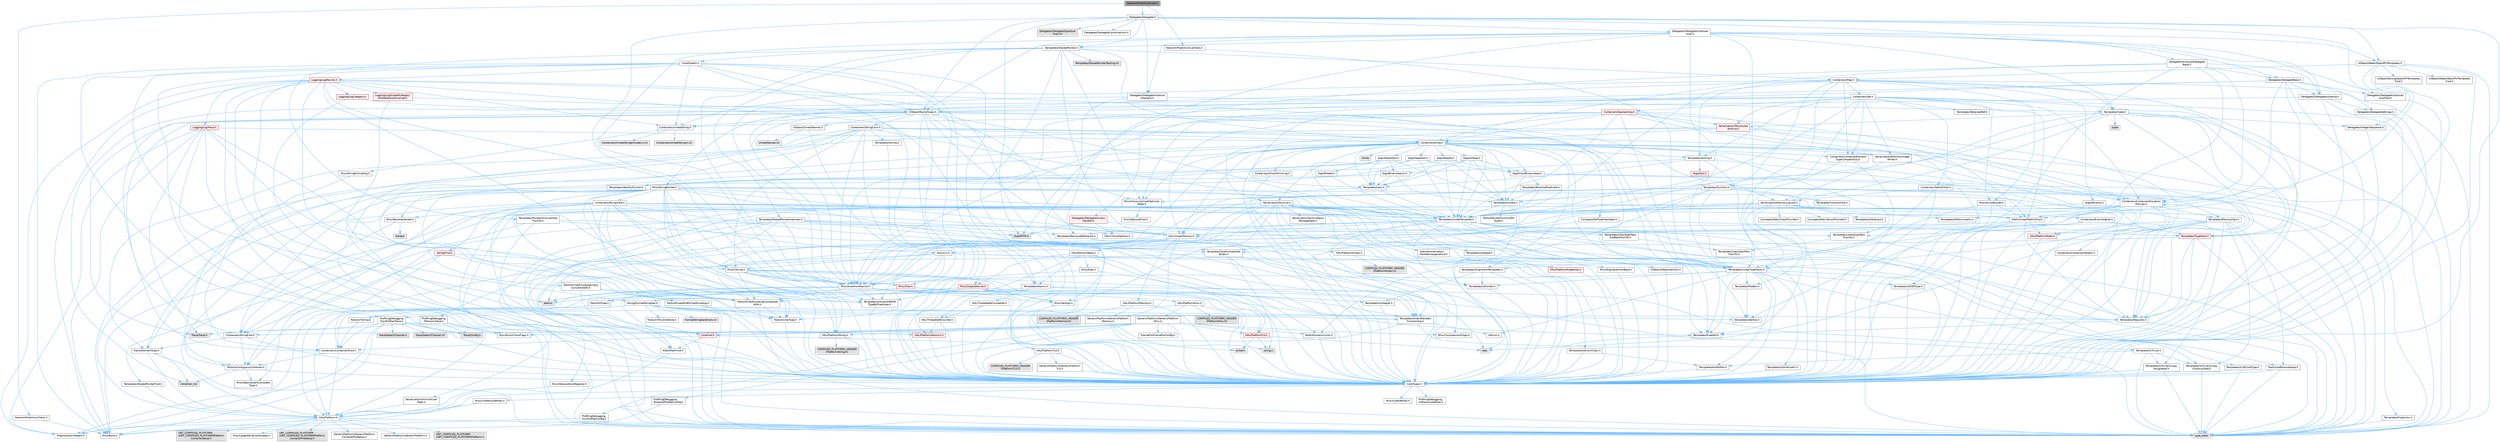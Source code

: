 digraph "NetworkPredictionCues.h"
{
 // INTERACTIVE_SVG=YES
 // LATEX_PDF_SIZE
  bgcolor="transparent";
  edge [fontname=Helvetica,fontsize=10,labelfontname=Helvetica,labelfontsize=10];
  node [fontname=Helvetica,fontsize=10,shape=box,height=0.2,width=0.4];
  Node1 [id="Node000001",label="NetworkPredictionCues.h",height=0.2,width=0.4,color="gray40", fillcolor="grey60", style="filled", fontcolor="black",tooltip=" "];
  Node1 -> Node2 [id="edge1_Node000001_Node000002",color="steelblue1",style="solid",tooltip=" "];
  Node2 [id="Node000002",label="NetworkPredictionCueTraits.h",height=0.2,width=0.4,color="grey40", fillcolor="white", style="filled",URL="$d8/dcd/NetworkPredictionCueTraits_8h.html",tooltip=" "];
  Node2 -> Node3 [id="edge2_Node000002_Node000003",color="steelblue1",style="solid",tooltip=" "];
  Node3 [id="Node000003",label="Templates/UnrealTypeTraits.h",height=0.2,width=0.4,color="grey40", fillcolor="white", style="filled",URL="$d2/d2d/UnrealTypeTraits_8h.html",tooltip=" "];
  Node3 -> Node4 [id="edge3_Node000003_Node000004",color="steelblue1",style="solid",tooltip=" "];
  Node4 [id="Node000004",label="CoreTypes.h",height=0.2,width=0.4,color="grey40", fillcolor="white", style="filled",URL="$dc/dec/CoreTypes_8h.html",tooltip=" "];
  Node4 -> Node5 [id="edge4_Node000004_Node000005",color="steelblue1",style="solid",tooltip=" "];
  Node5 [id="Node000005",label="HAL/Platform.h",height=0.2,width=0.4,color="grey40", fillcolor="white", style="filled",URL="$d9/dd0/Platform_8h.html",tooltip=" "];
  Node5 -> Node6 [id="edge5_Node000005_Node000006",color="steelblue1",style="solid",tooltip=" "];
  Node6 [id="Node000006",label="Misc/Build.h",height=0.2,width=0.4,color="grey40", fillcolor="white", style="filled",URL="$d3/dbb/Build_8h.html",tooltip=" "];
  Node5 -> Node7 [id="edge6_Node000005_Node000007",color="steelblue1",style="solid",tooltip=" "];
  Node7 [id="Node000007",label="Misc/LargeWorldCoordinates.h",height=0.2,width=0.4,color="grey40", fillcolor="white", style="filled",URL="$d2/dcb/LargeWorldCoordinates_8h.html",tooltip=" "];
  Node5 -> Node8 [id="edge7_Node000005_Node000008",color="steelblue1",style="solid",tooltip=" "];
  Node8 [id="Node000008",label="type_traits",height=0.2,width=0.4,color="grey60", fillcolor="#E0E0E0", style="filled",tooltip=" "];
  Node5 -> Node9 [id="edge8_Node000005_Node000009",color="steelblue1",style="solid",tooltip=" "];
  Node9 [id="Node000009",label="PreprocessorHelpers.h",height=0.2,width=0.4,color="grey40", fillcolor="white", style="filled",URL="$db/ddb/PreprocessorHelpers_8h.html",tooltip=" "];
  Node5 -> Node10 [id="edge9_Node000005_Node000010",color="steelblue1",style="solid",tooltip=" "];
  Node10 [id="Node000010",label="UBT_COMPILED_PLATFORM\l/UBT_COMPILED_PLATFORMPlatform\lCompilerPreSetup.h",height=0.2,width=0.4,color="grey60", fillcolor="#E0E0E0", style="filled",tooltip=" "];
  Node5 -> Node11 [id="edge10_Node000005_Node000011",color="steelblue1",style="solid",tooltip=" "];
  Node11 [id="Node000011",label="GenericPlatform/GenericPlatform\lCompilerPreSetup.h",height=0.2,width=0.4,color="grey40", fillcolor="white", style="filled",URL="$d9/dc8/GenericPlatformCompilerPreSetup_8h.html",tooltip=" "];
  Node5 -> Node12 [id="edge11_Node000005_Node000012",color="steelblue1",style="solid",tooltip=" "];
  Node12 [id="Node000012",label="GenericPlatform/GenericPlatform.h",height=0.2,width=0.4,color="grey40", fillcolor="white", style="filled",URL="$d6/d84/GenericPlatform_8h.html",tooltip=" "];
  Node5 -> Node13 [id="edge12_Node000005_Node000013",color="steelblue1",style="solid",tooltip=" "];
  Node13 [id="Node000013",label="UBT_COMPILED_PLATFORM\l/UBT_COMPILED_PLATFORMPlatform.h",height=0.2,width=0.4,color="grey60", fillcolor="#E0E0E0", style="filled",tooltip=" "];
  Node5 -> Node14 [id="edge13_Node000005_Node000014",color="steelblue1",style="solid",tooltip=" "];
  Node14 [id="Node000014",label="UBT_COMPILED_PLATFORM\l/UBT_COMPILED_PLATFORMPlatform\lCompilerSetup.h",height=0.2,width=0.4,color="grey60", fillcolor="#E0E0E0", style="filled",tooltip=" "];
  Node4 -> Node15 [id="edge14_Node000004_Node000015",color="steelblue1",style="solid",tooltip=" "];
  Node15 [id="Node000015",label="ProfilingDebugging\l/UMemoryDefines.h",height=0.2,width=0.4,color="grey40", fillcolor="white", style="filled",URL="$d2/da2/UMemoryDefines_8h.html",tooltip=" "];
  Node4 -> Node16 [id="edge15_Node000004_Node000016",color="steelblue1",style="solid",tooltip=" "];
  Node16 [id="Node000016",label="Misc/CoreMiscDefines.h",height=0.2,width=0.4,color="grey40", fillcolor="white", style="filled",URL="$da/d38/CoreMiscDefines_8h.html",tooltip=" "];
  Node16 -> Node5 [id="edge16_Node000016_Node000005",color="steelblue1",style="solid",tooltip=" "];
  Node16 -> Node9 [id="edge17_Node000016_Node000009",color="steelblue1",style="solid",tooltip=" "];
  Node4 -> Node17 [id="edge18_Node000004_Node000017",color="steelblue1",style="solid",tooltip=" "];
  Node17 [id="Node000017",label="Misc/CoreDefines.h",height=0.2,width=0.4,color="grey40", fillcolor="white", style="filled",URL="$d3/dd2/CoreDefines_8h.html",tooltip=" "];
  Node3 -> Node18 [id="edge19_Node000003_Node000018",color="steelblue1",style="solid",tooltip=" "];
  Node18 [id="Node000018",label="Templates/IsPointer.h",height=0.2,width=0.4,color="grey40", fillcolor="white", style="filled",URL="$d7/d05/IsPointer_8h.html",tooltip=" "];
  Node18 -> Node4 [id="edge20_Node000018_Node000004",color="steelblue1",style="solid",tooltip=" "];
  Node3 -> Node19 [id="edge21_Node000003_Node000019",color="steelblue1",style="solid",tooltip=" "];
  Node19 [id="Node000019",label="Misc/AssertionMacros.h",height=0.2,width=0.4,color="grey40", fillcolor="white", style="filled",URL="$d0/dfa/AssertionMacros_8h.html",tooltip=" "];
  Node19 -> Node4 [id="edge22_Node000019_Node000004",color="steelblue1",style="solid",tooltip=" "];
  Node19 -> Node5 [id="edge23_Node000019_Node000005",color="steelblue1",style="solid",tooltip=" "];
  Node19 -> Node20 [id="edge24_Node000019_Node000020",color="steelblue1",style="solid",tooltip=" "];
  Node20 [id="Node000020",label="HAL/PlatformMisc.h",height=0.2,width=0.4,color="grey40", fillcolor="white", style="filled",URL="$d0/df5/PlatformMisc_8h.html",tooltip=" "];
  Node20 -> Node4 [id="edge25_Node000020_Node000004",color="steelblue1",style="solid",tooltip=" "];
  Node20 -> Node21 [id="edge26_Node000020_Node000021",color="steelblue1",style="solid",tooltip=" "];
  Node21 [id="Node000021",label="GenericPlatform/GenericPlatform\lMisc.h",height=0.2,width=0.4,color="grey40", fillcolor="white", style="filled",URL="$db/d9a/GenericPlatformMisc_8h.html",tooltip=" "];
  Node21 -> Node22 [id="edge27_Node000021_Node000022",color="steelblue1",style="solid",tooltip=" "];
  Node22 [id="Node000022",label="Containers/StringFwd.h",height=0.2,width=0.4,color="grey40", fillcolor="white", style="filled",URL="$df/d37/StringFwd_8h.html",tooltip=" "];
  Node22 -> Node4 [id="edge28_Node000022_Node000004",color="steelblue1",style="solid",tooltip=" "];
  Node22 -> Node23 [id="edge29_Node000022_Node000023",color="steelblue1",style="solid",tooltip=" "];
  Node23 [id="Node000023",label="Traits/ElementType.h",height=0.2,width=0.4,color="grey40", fillcolor="white", style="filled",URL="$d5/d4f/ElementType_8h.html",tooltip=" "];
  Node23 -> Node5 [id="edge30_Node000023_Node000005",color="steelblue1",style="solid",tooltip=" "];
  Node23 -> Node24 [id="edge31_Node000023_Node000024",color="steelblue1",style="solid",tooltip=" "];
  Node24 [id="Node000024",label="initializer_list",height=0.2,width=0.4,color="grey60", fillcolor="#E0E0E0", style="filled",tooltip=" "];
  Node23 -> Node8 [id="edge32_Node000023_Node000008",color="steelblue1",style="solid",tooltip=" "];
  Node22 -> Node25 [id="edge33_Node000022_Node000025",color="steelblue1",style="solid",tooltip=" "];
  Node25 [id="Node000025",label="Traits/IsContiguousContainer.h",height=0.2,width=0.4,color="grey40", fillcolor="white", style="filled",URL="$d5/d3c/IsContiguousContainer_8h.html",tooltip=" "];
  Node25 -> Node4 [id="edge34_Node000025_Node000004",color="steelblue1",style="solid",tooltip=" "];
  Node25 -> Node26 [id="edge35_Node000025_Node000026",color="steelblue1",style="solid",tooltip=" "];
  Node26 [id="Node000026",label="Misc/StaticAssertComplete\lType.h",height=0.2,width=0.4,color="grey40", fillcolor="white", style="filled",URL="$d5/d4e/StaticAssertCompleteType_8h.html",tooltip=" "];
  Node25 -> Node24 [id="edge36_Node000025_Node000024",color="steelblue1",style="solid",tooltip=" "];
  Node21 -> Node27 [id="edge37_Node000021_Node000027",color="steelblue1",style="solid",tooltip=" "];
  Node27 [id="Node000027",label="CoreFwd.h",height=0.2,width=0.4,color="red", fillcolor="#FFF0F0", style="filled",URL="$d1/d1e/CoreFwd_8h.html",tooltip=" "];
  Node27 -> Node4 [id="edge38_Node000027_Node000004",color="steelblue1",style="solid",tooltip=" "];
  Node27 -> Node28 [id="edge39_Node000027_Node000028",color="steelblue1",style="solid",tooltip=" "];
  Node28 [id="Node000028",label="Containers/ContainersFwd.h",height=0.2,width=0.4,color="grey40", fillcolor="white", style="filled",URL="$d4/d0a/ContainersFwd_8h.html",tooltip=" "];
  Node28 -> Node5 [id="edge40_Node000028_Node000005",color="steelblue1",style="solid",tooltip=" "];
  Node28 -> Node4 [id="edge41_Node000028_Node000004",color="steelblue1",style="solid",tooltip=" "];
  Node28 -> Node25 [id="edge42_Node000028_Node000025",color="steelblue1",style="solid",tooltip=" "];
  Node27 -> Node29 [id="edge43_Node000027_Node000029",color="steelblue1",style="solid",tooltip=" "];
  Node29 [id="Node000029",label="Math/MathFwd.h",height=0.2,width=0.4,color="grey40", fillcolor="white", style="filled",URL="$d2/d10/MathFwd_8h.html",tooltip=" "];
  Node29 -> Node5 [id="edge44_Node000029_Node000005",color="steelblue1",style="solid",tooltip=" "];
  Node21 -> Node4 [id="edge45_Node000021_Node000004",color="steelblue1",style="solid",tooltip=" "];
  Node21 -> Node31 [id="edge46_Node000021_Node000031",color="steelblue1",style="solid",tooltip=" "];
  Node31 [id="Node000031",label="FramePro/FrameProConfig.h",height=0.2,width=0.4,color="grey40", fillcolor="white", style="filled",URL="$d7/d90/FrameProConfig_8h.html",tooltip=" "];
  Node21 -> Node32 [id="edge47_Node000021_Node000032",color="steelblue1",style="solid",tooltip=" "];
  Node32 [id="Node000032",label="HAL/PlatformCrt.h",height=0.2,width=0.4,color="red", fillcolor="#FFF0F0", style="filled",URL="$d8/d75/PlatformCrt_8h.html",tooltip=" "];
  Node32 -> Node33 [id="edge48_Node000032_Node000033",color="steelblue1",style="solid",tooltip=" "];
  Node33 [id="Node000033",label="new",height=0.2,width=0.4,color="grey60", fillcolor="#E0E0E0", style="filled",tooltip=" "];
  Node32 -> Node34 [id="edge49_Node000032_Node000034",color="steelblue1",style="solid",tooltip=" "];
  Node34 [id="Node000034",label="wchar.h",height=0.2,width=0.4,color="grey60", fillcolor="#E0E0E0", style="filled",tooltip=" "];
  Node32 -> Node41 [id="edge50_Node000032_Node000041",color="steelblue1",style="solid",tooltip=" "];
  Node41 [id="Node000041",label="string.h",height=0.2,width=0.4,color="grey60", fillcolor="#E0E0E0", style="filled",tooltip=" "];
  Node21 -> Node42 [id="edge51_Node000021_Node000042",color="steelblue1",style="solid",tooltip=" "];
  Node42 [id="Node000042",label="Math/NumericLimits.h",height=0.2,width=0.4,color="grey40", fillcolor="white", style="filled",URL="$df/d1b/NumericLimits_8h.html",tooltip=" "];
  Node42 -> Node4 [id="edge52_Node000042_Node000004",color="steelblue1",style="solid",tooltip=" "];
  Node21 -> Node43 [id="edge53_Node000021_Node000043",color="steelblue1",style="solid",tooltip=" "];
  Node43 [id="Node000043",label="Misc/CompressionFlags.h",height=0.2,width=0.4,color="grey40", fillcolor="white", style="filled",URL="$d9/d76/CompressionFlags_8h.html",tooltip=" "];
  Node21 -> Node44 [id="edge54_Node000021_Node000044",color="steelblue1",style="solid",tooltip=" "];
  Node44 [id="Node000044",label="Misc/EnumClassFlags.h",height=0.2,width=0.4,color="grey40", fillcolor="white", style="filled",URL="$d8/de7/EnumClassFlags_8h.html",tooltip=" "];
  Node21 -> Node45 [id="edge55_Node000021_Node000045",color="steelblue1",style="solid",tooltip=" "];
  Node45 [id="Node000045",label="ProfilingDebugging\l/CsvProfilerConfig.h",height=0.2,width=0.4,color="grey40", fillcolor="white", style="filled",URL="$d3/d88/CsvProfilerConfig_8h.html",tooltip=" "];
  Node45 -> Node6 [id="edge56_Node000045_Node000006",color="steelblue1",style="solid",tooltip=" "];
  Node21 -> Node46 [id="edge57_Node000021_Node000046",color="steelblue1",style="solid",tooltip=" "];
  Node46 [id="Node000046",label="ProfilingDebugging\l/ExternalProfilerConfig.h",height=0.2,width=0.4,color="grey40", fillcolor="white", style="filled",URL="$d3/dbb/ExternalProfilerConfig_8h.html",tooltip=" "];
  Node46 -> Node6 [id="edge58_Node000046_Node000006",color="steelblue1",style="solid",tooltip=" "];
  Node20 -> Node47 [id="edge59_Node000020_Node000047",color="steelblue1",style="solid",tooltip=" "];
  Node47 [id="Node000047",label="COMPILED_PLATFORM_HEADER\l(PlatformMisc.h)",height=0.2,width=0.4,color="grey60", fillcolor="#E0E0E0", style="filled",tooltip=" "];
  Node20 -> Node48 [id="edge60_Node000020_Node000048",color="steelblue1",style="solid",tooltip=" "];
  Node48 [id="Node000048",label="ProfilingDebugging\l/CpuProfilerTrace.h",height=0.2,width=0.4,color="grey40", fillcolor="white", style="filled",URL="$da/dcb/CpuProfilerTrace_8h.html",tooltip=" "];
  Node48 -> Node4 [id="edge61_Node000048_Node000004",color="steelblue1",style="solid",tooltip=" "];
  Node48 -> Node28 [id="edge62_Node000048_Node000028",color="steelblue1",style="solid",tooltip=" "];
  Node48 -> Node49 [id="edge63_Node000048_Node000049",color="steelblue1",style="solid",tooltip=" "];
  Node49 [id="Node000049",label="HAL/PlatformAtomics.h",height=0.2,width=0.4,color="red", fillcolor="#FFF0F0", style="filled",URL="$d3/d36/PlatformAtomics_8h.html",tooltip=" "];
  Node49 -> Node4 [id="edge64_Node000049_Node000004",color="steelblue1",style="solid",tooltip=" "];
  Node48 -> Node9 [id="edge65_Node000048_Node000009",color="steelblue1",style="solid",tooltip=" "];
  Node48 -> Node6 [id="edge66_Node000048_Node000006",color="steelblue1",style="solid",tooltip=" "];
  Node48 -> Node52 [id="edge67_Node000048_Node000052",color="steelblue1",style="solid",tooltip=" "];
  Node52 [id="Node000052",label="Trace/Config.h",height=0.2,width=0.4,color="grey60", fillcolor="#E0E0E0", style="filled",tooltip=" "];
  Node48 -> Node53 [id="edge68_Node000048_Node000053",color="steelblue1",style="solid",tooltip=" "];
  Node53 [id="Node000053",label="Trace/Detail/Channel.h",height=0.2,width=0.4,color="grey60", fillcolor="#E0E0E0", style="filled",tooltip=" "];
  Node48 -> Node54 [id="edge69_Node000048_Node000054",color="steelblue1",style="solid",tooltip=" "];
  Node54 [id="Node000054",label="Trace/Detail/Channel.inl",height=0.2,width=0.4,color="grey60", fillcolor="#E0E0E0", style="filled",tooltip=" "];
  Node48 -> Node55 [id="edge70_Node000048_Node000055",color="steelblue1",style="solid",tooltip=" "];
  Node55 [id="Node000055",label="Trace/Trace.h",height=0.2,width=0.4,color="grey60", fillcolor="#E0E0E0", style="filled",tooltip=" "];
  Node19 -> Node9 [id="edge71_Node000019_Node000009",color="steelblue1",style="solid",tooltip=" "];
  Node19 -> Node56 [id="edge72_Node000019_Node000056",color="steelblue1",style="solid",tooltip=" "];
  Node56 [id="Node000056",label="Templates/EnableIf.h",height=0.2,width=0.4,color="grey40", fillcolor="white", style="filled",URL="$d7/d60/EnableIf_8h.html",tooltip=" "];
  Node56 -> Node4 [id="edge73_Node000056_Node000004",color="steelblue1",style="solid",tooltip=" "];
  Node19 -> Node57 [id="edge74_Node000019_Node000057",color="steelblue1",style="solid",tooltip=" "];
  Node57 [id="Node000057",label="Templates/IsArrayOrRefOf\lTypeByPredicate.h",height=0.2,width=0.4,color="grey40", fillcolor="white", style="filled",URL="$d6/da1/IsArrayOrRefOfTypeByPredicate_8h.html",tooltip=" "];
  Node57 -> Node4 [id="edge75_Node000057_Node000004",color="steelblue1",style="solid",tooltip=" "];
  Node19 -> Node58 [id="edge76_Node000019_Node000058",color="steelblue1",style="solid",tooltip=" "];
  Node58 [id="Node000058",label="Templates/IsValidVariadic\lFunctionArg.h",height=0.2,width=0.4,color="grey40", fillcolor="white", style="filled",URL="$d0/dc8/IsValidVariadicFunctionArg_8h.html",tooltip=" "];
  Node58 -> Node4 [id="edge77_Node000058_Node000004",color="steelblue1",style="solid",tooltip=" "];
  Node58 -> Node59 [id="edge78_Node000058_Node000059",color="steelblue1",style="solid",tooltip=" "];
  Node59 [id="Node000059",label="IsEnum.h",height=0.2,width=0.4,color="grey40", fillcolor="white", style="filled",URL="$d4/de5/IsEnum_8h.html",tooltip=" "];
  Node58 -> Node8 [id="edge79_Node000058_Node000008",color="steelblue1",style="solid",tooltip=" "];
  Node19 -> Node60 [id="edge80_Node000019_Node000060",color="steelblue1",style="solid",tooltip=" "];
  Node60 [id="Node000060",label="Traits/IsCharEncodingCompatible\lWith.h",height=0.2,width=0.4,color="grey40", fillcolor="white", style="filled",URL="$df/dd1/IsCharEncodingCompatibleWith_8h.html",tooltip=" "];
  Node60 -> Node8 [id="edge81_Node000060_Node000008",color="steelblue1",style="solid",tooltip=" "];
  Node60 -> Node61 [id="edge82_Node000060_Node000061",color="steelblue1",style="solid",tooltip=" "];
  Node61 [id="Node000061",label="Traits/IsCharType.h",height=0.2,width=0.4,color="grey40", fillcolor="white", style="filled",URL="$db/d51/IsCharType_8h.html",tooltip=" "];
  Node61 -> Node4 [id="edge83_Node000061_Node000004",color="steelblue1",style="solid",tooltip=" "];
  Node19 -> Node62 [id="edge84_Node000019_Node000062",color="steelblue1",style="solid",tooltip=" "];
  Node62 [id="Node000062",label="Misc/VarArgs.h",height=0.2,width=0.4,color="grey40", fillcolor="white", style="filled",URL="$d5/d6f/VarArgs_8h.html",tooltip=" "];
  Node62 -> Node4 [id="edge85_Node000062_Node000004",color="steelblue1",style="solid",tooltip=" "];
  Node19 -> Node63 [id="edge86_Node000019_Node000063",color="steelblue1",style="solid",tooltip=" "];
  Node63 [id="Node000063",label="String/FormatStringSan.h",height=0.2,width=0.4,color="grey40", fillcolor="white", style="filled",URL="$d3/d8b/FormatStringSan_8h.html",tooltip=" "];
  Node63 -> Node8 [id="edge87_Node000063_Node000008",color="steelblue1",style="solid",tooltip=" "];
  Node63 -> Node4 [id="edge88_Node000063_Node000004",color="steelblue1",style="solid",tooltip=" "];
  Node63 -> Node64 [id="edge89_Node000063_Node000064",color="steelblue1",style="solid",tooltip=" "];
  Node64 [id="Node000064",label="Templates/Requires.h",height=0.2,width=0.4,color="grey40", fillcolor="white", style="filled",URL="$dc/d96/Requires_8h.html",tooltip=" "];
  Node64 -> Node56 [id="edge90_Node000064_Node000056",color="steelblue1",style="solid",tooltip=" "];
  Node64 -> Node8 [id="edge91_Node000064_Node000008",color="steelblue1",style="solid",tooltip=" "];
  Node63 -> Node65 [id="edge92_Node000063_Node000065",color="steelblue1",style="solid",tooltip=" "];
  Node65 [id="Node000065",label="Templates/Identity.h",height=0.2,width=0.4,color="grey40", fillcolor="white", style="filled",URL="$d0/dd5/Identity_8h.html",tooltip=" "];
  Node63 -> Node58 [id="edge93_Node000063_Node000058",color="steelblue1",style="solid",tooltip=" "];
  Node63 -> Node61 [id="edge94_Node000063_Node000061",color="steelblue1",style="solid",tooltip=" "];
  Node63 -> Node66 [id="edge95_Node000063_Node000066",color="steelblue1",style="solid",tooltip=" "];
  Node66 [id="Node000066",label="Traits/IsTEnumAsByte.h",height=0.2,width=0.4,color="grey40", fillcolor="white", style="filled",URL="$d1/de6/IsTEnumAsByte_8h.html",tooltip=" "];
  Node63 -> Node67 [id="edge96_Node000063_Node000067",color="steelblue1",style="solid",tooltip=" "];
  Node67 [id="Node000067",label="Traits/IsTString.h",height=0.2,width=0.4,color="grey40", fillcolor="white", style="filled",URL="$d0/df8/IsTString_8h.html",tooltip=" "];
  Node67 -> Node28 [id="edge97_Node000067_Node000028",color="steelblue1",style="solid",tooltip=" "];
  Node63 -> Node28 [id="edge98_Node000063_Node000028",color="steelblue1",style="solid",tooltip=" "];
  Node63 -> Node68 [id="edge99_Node000063_Node000068",color="steelblue1",style="solid",tooltip=" "];
  Node68 [id="Node000068",label="FormatStringSanErrors.inl",height=0.2,width=0.4,color="grey60", fillcolor="#E0E0E0", style="filled",tooltip=" "];
  Node19 -> Node69 [id="edge100_Node000019_Node000069",color="steelblue1",style="solid",tooltip=" "];
  Node69 [id="Node000069",label="atomic",height=0.2,width=0.4,color="grey60", fillcolor="#E0E0E0", style="filled",tooltip=" "];
  Node3 -> Node70 [id="edge101_Node000003_Node000070",color="steelblue1",style="solid",tooltip=" "];
  Node70 [id="Node000070",label="Templates/AndOrNot.h",height=0.2,width=0.4,color="grey40", fillcolor="white", style="filled",URL="$db/d0a/AndOrNot_8h.html",tooltip=" "];
  Node70 -> Node4 [id="edge102_Node000070_Node000004",color="steelblue1",style="solid",tooltip=" "];
  Node3 -> Node56 [id="edge103_Node000003_Node000056",color="steelblue1",style="solid",tooltip=" "];
  Node3 -> Node71 [id="edge104_Node000003_Node000071",color="steelblue1",style="solid",tooltip=" "];
  Node71 [id="Node000071",label="Templates/IsArithmetic.h",height=0.2,width=0.4,color="grey40", fillcolor="white", style="filled",URL="$d2/d5d/IsArithmetic_8h.html",tooltip=" "];
  Node71 -> Node4 [id="edge105_Node000071_Node000004",color="steelblue1",style="solid",tooltip=" "];
  Node3 -> Node59 [id="edge106_Node000003_Node000059",color="steelblue1",style="solid",tooltip=" "];
  Node3 -> Node72 [id="edge107_Node000003_Node000072",color="steelblue1",style="solid",tooltip=" "];
  Node72 [id="Node000072",label="Templates/Models.h",height=0.2,width=0.4,color="grey40", fillcolor="white", style="filled",URL="$d3/d0c/Models_8h.html",tooltip=" "];
  Node72 -> Node65 [id="edge108_Node000072_Node000065",color="steelblue1",style="solid",tooltip=" "];
  Node3 -> Node73 [id="edge109_Node000003_Node000073",color="steelblue1",style="solid",tooltip=" "];
  Node73 [id="Node000073",label="Templates/IsPODType.h",height=0.2,width=0.4,color="grey40", fillcolor="white", style="filled",URL="$d7/db1/IsPODType_8h.html",tooltip=" "];
  Node73 -> Node4 [id="edge110_Node000073_Node000004",color="steelblue1",style="solid",tooltip=" "];
  Node3 -> Node74 [id="edge111_Node000003_Node000074",color="steelblue1",style="solid",tooltip=" "];
  Node74 [id="Node000074",label="Templates/IsUECoreType.h",height=0.2,width=0.4,color="grey40", fillcolor="white", style="filled",URL="$d1/db8/IsUECoreType_8h.html",tooltip=" "];
  Node74 -> Node4 [id="edge112_Node000074_Node000004",color="steelblue1",style="solid",tooltip=" "];
  Node74 -> Node8 [id="edge113_Node000074_Node000008",color="steelblue1",style="solid",tooltip=" "];
  Node3 -> Node75 [id="edge114_Node000003_Node000075",color="steelblue1",style="solid",tooltip=" "];
  Node75 [id="Node000075",label="Templates/IsTriviallyCopy\lConstructible.h",height=0.2,width=0.4,color="grey40", fillcolor="white", style="filled",URL="$d3/d78/IsTriviallyCopyConstructible_8h.html",tooltip=" "];
  Node75 -> Node4 [id="edge115_Node000075_Node000004",color="steelblue1",style="solid",tooltip=" "];
  Node75 -> Node8 [id="edge116_Node000075_Node000008",color="steelblue1",style="solid",tooltip=" "];
  Node1 -> Node76 [id="edge117_Node000001_Node000076",color="steelblue1",style="solid",tooltip=" "];
  Node76 [id="Node000076",label="NetworkPredictionCheck.h",height=0.2,width=0.4,color="grey40", fillcolor="white", style="filled",URL="$d9/df4/NetworkPredictionCheck_8h.html",tooltip=" "];
  Node76 -> Node6 [id="edge118_Node000076_Node000006",color="steelblue1",style="solid",tooltip=" "];
  Node1 -> Node77 [id="edge119_Node000001_Node000077",color="steelblue1",style="solid",tooltip=" "];
  Node77 [id="Node000077",label="Delegates/Delegate.h",height=0.2,width=0.4,color="grey40", fillcolor="white", style="filled",URL="$d4/d80/Delegate_8h.html",tooltip=" "];
  Node77 -> Node4 [id="edge120_Node000077_Node000004",color="steelblue1",style="solid",tooltip=" "];
  Node77 -> Node19 [id="edge121_Node000077_Node000019",color="steelblue1",style="solid",tooltip=" "];
  Node77 -> Node78 [id="edge122_Node000077_Node000078",color="steelblue1",style="solid",tooltip=" "];
  Node78 [id="Node000078",label="UObject/NameTypes.h",height=0.2,width=0.4,color="grey40", fillcolor="white", style="filled",URL="$d6/d35/NameTypes_8h.html",tooltip=" "];
  Node78 -> Node4 [id="edge123_Node000078_Node000004",color="steelblue1",style="solid",tooltip=" "];
  Node78 -> Node19 [id="edge124_Node000078_Node000019",color="steelblue1",style="solid",tooltip=" "];
  Node78 -> Node79 [id="edge125_Node000078_Node000079",color="steelblue1",style="solid",tooltip=" "];
  Node79 [id="Node000079",label="HAL/UnrealMemory.h",height=0.2,width=0.4,color="grey40", fillcolor="white", style="filled",URL="$d9/d96/UnrealMemory_8h.html",tooltip=" "];
  Node79 -> Node4 [id="edge126_Node000079_Node000004",color="steelblue1",style="solid",tooltip=" "];
  Node79 -> Node80 [id="edge127_Node000079_Node000080",color="steelblue1",style="solid",tooltip=" "];
  Node80 [id="Node000080",label="GenericPlatform/GenericPlatform\lMemory.h",height=0.2,width=0.4,color="grey40", fillcolor="white", style="filled",URL="$dd/d22/GenericPlatformMemory_8h.html",tooltip=" "];
  Node80 -> Node27 [id="edge128_Node000080_Node000027",color="steelblue1",style="solid",tooltip=" "];
  Node80 -> Node4 [id="edge129_Node000080_Node000004",color="steelblue1",style="solid",tooltip=" "];
  Node80 -> Node81 [id="edge130_Node000080_Node000081",color="steelblue1",style="solid",tooltip=" "];
  Node81 [id="Node000081",label="HAL/PlatformString.h",height=0.2,width=0.4,color="grey40", fillcolor="white", style="filled",URL="$db/db5/PlatformString_8h.html",tooltip=" "];
  Node81 -> Node4 [id="edge131_Node000081_Node000004",color="steelblue1",style="solid",tooltip=" "];
  Node81 -> Node82 [id="edge132_Node000081_Node000082",color="steelblue1",style="solid",tooltip=" "];
  Node82 [id="Node000082",label="COMPILED_PLATFORM_HEADER\l(PlatformString.h)",height=0.2,width=0.4,color="grey60", fillcolor="#E0E0E0", style="filled",tooltip=" "];
  Node80 -> Node41 [id="edge133_Node000080_Node000041",color="steelblue1",style="solid",tooltip=" "];
  Node80 -> Node34 [id="edge134_Node000080_Node000034",color="steelblue1",style="solid",tooltip=" "];
  Node79 -> Node83 [id="edge135_Node000079_Node000083",color="steelblue1",style="solid",tooltip=" "];
  Node83 [id="Node000083",label="HAL/MemoryBase.h",height=0.2,width=0.4,color="grey40", fillcolor="white", style="filled",URL="$d6/d9f/MemoryBase_8h.html",tooltip=" "];
  Node83 -> Node4 [id="edge136_Node000083_Node000004",color="steelblue1",style="solid",tooltip=" "];
  Node83 -> Node49 [id="edge137_Node000083_Node000049",color="steelblue1",style="solid",tooltip=" "];
  Node83 -> Node32 [id="edge138_Node000083_Node000032",color="steelblue1",style="solid",tooltip=" "];
  Node83 -> Node84 [id="edge139_Node000083_Node000084",color="steelblue1",style="solid",tooltip=" "];
  Node84 [id="Node000084",label="Misc/Exec.h",height=0.2,width=0.4,color="grey40", fillcolor="white", style="filled",URL="$de/ddb/Exec_8h.html",tooltip=" "];
  Node84 -> Node4 [id="edge140_Node000084_Node000004",color="steelblue1",style="solid",tooltip=" "];
  Node84 -> Node19 [id="edge141_Node000084_Node000019",color="steelblue1",style="solid",tooltip=" "];
  Node83 -> Node85 [id="edge142_Node000083_Node000085",color="steelblue1",style="solid",tooltip=" "];
  Node85 [id="Node000085",label="Misc/OutputDevice.h",height=0.2,width=0.4,color="red", fillcolor="#FFF0F0", style="filled",URL="$d7/d32/OutputDevice_8h.html",tooltip=" "];
  Node85 -> Node27 [id="edge143_Node000085_Node000027",color="steelblue1",style="solid",tooltip=" "];
  Node85 -> Node4 [id="edge144_Node000085_Node000004",color="steelblue1",style="solid",tooltip=" "];
  Node85 -> Node62 [id="edge145_Node000085_Node000062",color="steelblue1",style="solid",tooltip=" "];
  Node85 -> Node57 [id="edge146_Node000085_Node000057",color="steelblue1",style="solid",tooltip=" "];
  Node85 -> Node58 [id="edge147_Node000085_Node000058",color="steelblue1",style="solid",tooltip=" "];
  Node85 -> Node60 [id="edge148_Node000085_Node000060",color="steelblue1",style="solid",tooltip=" "];
  Node83 -> Node87 [id="edge149_Node000083_Node000087",color="steelblue1",style="solid",tooltip=" "];
  Node87 [id="Node000087",label="Templates/Atomic.h",height=0.2,width=0.4,color="grey40", fillcolor="white", style="filled",URL="$d3/d91/Atomic_8h.html",tooltip=" "];
  Node87 -> Node88 [id="edge150_Node000087_Node000088",color="steelblue1",style="solid",tooltip=" "];
  Node88 [id="Node000088",label="HAL/ThreadSafeCounter.h",height=0.2,width=0.4,color="grey40", fillcolor="white", style="filled",URL="$dc/dc9/ThreadSafeCounter_8h.html",tooltip=" "];
  Node88 -> Node4 [id="edge151_Node000088_Node000004",color="steelblue1",style="solid",tooltip=" "];
  Node88 -> Node49 [id="edge152_Node000088_Node000049",color="steelblue1",style="solid",tooltip=" "];
  Node87 -> Node89 [id="edge153_Node000087_Node000089",color="steelblue1",style="solid",tooltip=" "];
  Node89 [id="Node000089",label="HAL/ThreadSafeCounter64.h",height=0.2,width=0.4,color="grey40", fillcolor="white", style="filled",URL="$d0/d12/ThreadSafeCounter64_8h.html",tooltip=" "];
  Node89 -> Node4 [id="edge154_Node000089_Node000004",color="steelblue1",style="solid",tooltip=" "];
  Node89 -> Node88 [id="edge155_Node000089_Node000088",color="steelblue1",style="solid",tooltip=" "];
  Node87 -> Node90 [id="edge156_Node000087_Node000090",color="steelblue1",style="solid",tooltip=" "];
  Node90 [id="Node000090",label="Templates/IsIntegral.h",height=0.2,width=0.4,color="grey40", fillcolor="white", style="filled",URL="$da/d64/IsIntegral_8h.html",tooltip=" "];
  Node90 -> Node4 [id="edge157_Node000090_Node000004",color="steelblue1",style="solid",tooltip=" "];
  Node87 -> Node91 [id="edge158_Node000087_Node000091",color="steelblue1",style="solid",tooltip=" "];
  Node91 [id="Node000091",label="Templates/IsTrivial.h",height=0.2,width=0.4,color="grey40", fillcolor="white", style="filled",URL="$da/d4c/IsTrivial_8h.html",tooltip=" "];
  Node91 -> Node70 [id="edge159_Node000091_Node000070",color="steelblue1",style="solid",tooltip=" "];
  Node91 -> Node75 [id="edge160_Node000091_Node000075",color="steelblue1",style="solid",tooltip=" "];
  Node91 -> Node92 [id="edge161_Node000091_Node000092",color="steelblue1",style="solid",tooltip=" "];
  Node92 [id="Node000092",label="Templates/IsTriviallyCopy\lAssignable.h",height=0.2,width=0.4,color="grey40", fillcolor="white", style="filled",URL="$d2/df2/IsTriviallyCopyAssignable_8h.html",tooltip=" "];
  Node92 -> Node4 [id="edge162_Node000092_Node000004",color="steelblue1",style="solid",tooltip=" "];
  Node92 -> Node8 [id="edge163_Node000092_Node000008",color="steelblue1",style="solid",tooltip=" "];
  Node91 -> Node8 [id="edge164_Node000091_Node000008",color="steelblue1",style="solid",tooltip=" "];
  Node87 -> Node93 [id="edge165_Node000087_Node000093",color="steelblue1",style="solid",tooltip=" "];
  Node93 [id="Node000093",label="Traits/IntType.h",height=0.2,width=0.4,color="grey40", fillcolor="white", style="filled",URL="$d7/deb/IntType_8h.html",tooltip=" "];
  Node93 -> Node5 [id="edge166_Node000093_Node000005",color="steelblue1",style="solid",tooltip=" "];
  Node87 -> Node69 [id="edge167_Node000087_Node000069",color="steelblue1",style="solid",tooltip=" "];
  Node79 -> Node94 [id="edge168_Node000079_Node000094",color="steelblue1",style="solid",tooltip=" "];
  Node94 [id="Node000094",label="HAL/PlatformMemory.h",height=0.2,width=0.4,color="grey40", fillcolor="white", style="filled",URL="$de/d68/PlatformMemory_8h.html",tooltip=" "];
  Node94 -> Node4 [id="edge169_Node000094_Node000004",color="steelblue1",style="solid",tooltip=" "];
  Node94 -> Node80 [id="edge170_Node000094_Node000080",color="steelblue1",style="solid",tooltip=" "];
  Node94 -> Node95 [id="edge171_Node000094_Node000095",color="steelblue1",style="solid",tooltip=" "];
  Node95 [id="Node000095",label="COMPILED_PLATFORM_HEADER\l(PlatformMemory.h)",height=0.2,width=0.4,color="grey60", fillcolor="#E0E0E0", style="filled",tooltip=" "];
  Node79 -> Node96 [id="edge172_Node000079_Node000096",color="steelblue1",style="solid",tooltip=" "];
  Node96 [id="Node000096",label="ProfilingDebugging\l/MemoryTrace.h",height=0.2,width=0.4,color="grey40", fillcolor="white", style="filled",URL="$da/dd7/MemoryTrace_8h.html",tooltip=" "];
  Node96 -> Node5 [id="edge173_Node000096_Node000005",color="steelblue1",style="solid",tooltip=" "];
  Node96 -> Node44 [id="edge174_Node000096_Node000044",color="steelblue1",style="solid",tooltip=" "];
  Node96 -> Node52 [id="edge175_Node000096_Node000052",color="steelblue1",style="solid",tooltip=" "];
  Node96 -> Node55 [id="edge176_Node000096_Node000055",color="steelblue1",style="solid",tooltip=" "];
  Node79 -> Node18 [id="edge177_Node000079_Node000018",color="steelblue1",style="solid",tooltip=" "];
  Node78 -> Node3 [id="edge178_Node000078_Node000003",color="steelblue1",style="solid",tooltip=" "];
  Node78 -> Node97 [id="edge179_Node000078_Node000097",color="steelblue1",style="solid",tooltip=" "];
  Node97 [id="Node000097",label="Templates/UnrealTemplate.h",height=0.2,width=0.4,color="grey40", fillcolor="white", style="filled",URL="$d4/d24/UnrealTemplate_8h.html",tooltip=" "];
  Node97 -> Node4 [id="edge180_Node000097_Node000004",color="steelblue1",style="solid",tooltip=" "];
  Node97 -> Node18 [id="edge181_Node000097_Node000018",color="steelblue1",style="solid",tooltip=" "];
  Node97 -> Node79 [id="edge182_Node000097_Node000079",color="steelblue1",style="solid",tooltip=" "];
  Node97 -> Node98 [id="edge183_Node000097_Node000098",color="steelblue1",style="solid",tooltip=" "];
  Node98 [id="Node000098",label="Templates/CopyQualifiers\lAndRefsFromTo.h",height=0.2,width=0.4,color="grey40", fillcolor="white", style="filled",URL="$d3/db3/CopyQualifiersAndRefsFromTo_8h.html",tooltip=" "];
  Node98 -> Node99 [id="edge184_Node000098_Node000099",color="steelblue1",style="solid",tooltip=" "];
  Node99 [id="Node000099",label="Templates/CopyQualifiers\lFromTo.h",height=0.2,width=0.4,color="grey40", fillcolor="white", style="filled",URL="$d5/db4/CopyQualifiersFromTo_8h.html",tooltip=" "];
  Node97 -> Node3 [id="edge185_Node000097_Node000003",color="steelblue1",style="solid",tooltip=" "];
  Node97 -> Node100 [id="edge186_Node000097_Node000100",color="steelblue1",style="solid",tooltip=" "];
  Node100 [id="Node000100",label="Templates/RemoveReference.h",height=0.2,width=0.4,color="grey40", fillcolor="white", style="filled",URL="$da/dbe/RemoveReference_8h.html",tooltip=" "];
  Node100 -> Node4 [id="edge187_Node000100_Node000004",color="steelblue1",style="solid",tooltip=" "];
  Node97 -> Node64 [id="edge188_Node000097_Node000064",color="steelblue1",style="solid",tooltip=" "];
  Node97 -> Node101 [id="edge189_Node000097_Node000101",color="steelblue1",style="solid",tooltip=" "];
  Node101 [id="Node000101",label="Templates/TypeCompatible\lBytes.h",height=0.2,width=0.4,color="grey40", fillcolor="white", style="filled",URL="$df/d0a/TypeCompatibleBytes_8h.html",tooltip=" "];
  Node101 -> Node4 [id="edge190_Node000101_Node000004",color="steelblue1",style="solid",tooltip=" "];
  Node101 -> Node41 [id="edge191_Node000101_Node000041",color="steelblue1",style="solid",tooltip=" "];
  Node101 -> Node33 [id="edge192_Node000101_Node000033",color="steelblue1",style="solid",tooltip=" "];
  Node101 -> Node8 [id="edge193_Node000101_Node000008",color="steelblue1",style="solid",tooltip=" "];
  Node97 -> Node65 [id="edge194_Node000097_Node000065",color="steelblue1",style="solid",tooltip=" "];
  Node97 -> Node25 [id="edge195_Node000097_Node000025",color="steelblue1",style="solid",tooltip=" "];
  Node97 -> Node102 [id="edge196_Node000097_Node000102",color="steelblue1",style="solid",tooltip=" "];
  Node102 [id="Node000102",label="Traits/UseBitwiseSwap.h",height=0.2,width=0.4,color="grey40", fillcolor="white", style="filled",URL="$db/df3/UseBitwiseSwap_8h.html",tooltip=" "];
  Node102 -> Node4 [id="edge197_Node000102_Node000004",color="steelblue1",style="solid",tooltip=" "];
  Node102 -> Node8 [id="edge198_Node000102_Node000008",color="steelblue1",style="solid",tooltip=" "];
  Node97 -> Node8 [id="edge199_Node000097_Node000008",color="steelblue1",style="solid",tooltip=" "];
  Node78 -> Node103 [id="edge200_Node000078_Node000103",color="steelblue1",style="solid",tooltip=" "];
  Node103 [id="Node000103",label="Containers/UnrealString.h",height=0.2,width=0.4,color="grey40", fillcolor="white", style="filled",URL="$d5/dba/UnrealString_8h.html",tooltip=" "];
  Node103 -> Node104 [id="edge201_Node000103_Node000104",color="steelblue1",style="solid",tooltip=" "];
  Node104 [id="Node000104",label="Containers/UnrealStringIncludes.h.inl",height=0.2,width=0.4,color="grey60", fillcolor="#E0E0E0", style="filled",tooltip=" "];
  Node103 -> Node105 [id="edge202_Node000103_Node000105",color="steelblue1",style="solid",tooltip=" "];
  Node105 [id="Node000105",label="Containers/UnrealString.h.inl",height=0.2,width=0.4,color="grey60", fillcolor="#E0E0E0", style="filled",tooltip=" "];
  Node103 -> Node106 [id="edge203_Node000103_Node000106",color="steelblue1",style="solid",tooltip=" "];
  Node106 [id="Node000106",label="Misc/StringFormatArg.h",height=0.2,width=0.4,color="grey40", fillcolor="white", style="filled",URL="$d2/d16/StringFormatArg_8h.html",tooltip=" "];
  Node106 -> Node28 [id="edge204_Node000106_Node000028",color="steelblue1",style="solid",tooltip=" "];
  Node78 -> Node107 [id="edge205_Node000078_Node000107",color="steelblue1",style="solid",tooltip=" "];
  Node107 [id="Node000107",label="HAL/CriticalSection.h",height=0.2,width=0.4,color="grey40", fillcolor="white", style="filled",URL="$d6/d90/CriticalSection_8h.html",tooltip=" "];
  Node107 -> Node108 [id="edge206_Node000107_Node000108",color="steelblue1",style="solid",tooltip=" "];
  Node108 [id="Node000108",label="HAL/PlatformMutex.h",height=0.2,width=0.4,color="grey40", fillcolor="white", style="filled",URL="$d9/d0b/PlatformMutex_8h.html",tooltip=" "];
  Node108 -> Node4 [id="edge207_Node000108_Node000004",color="steelblue1",style="solid",tooltip=" "];
  Node108 -> Node109 [id="edge208_Node000108_Node000109",color="steelblue1",style="solid",tooltip=" "];
  Node109 [id="Node000109",label="COMPILED_PLATFORM_HEADER\l(PlatformMutex.h)",height=0.2,width=0.4,color="grey60", fillcolor="#E0E0E0", style="filled",tooltip=" "];
  Node78 -> Node110 [id="edge209_Node000078_Node000110",color="steelblue1",style="solid",tooltip=" "];
  Node110 [id="Node000110",label="Containers/StringConv.h",height=0.2,width=0.4,color="grey40", fillcolor="white", style="filled",URL="$d3/ddf/StringConv_8h.html",tooltip=" "];
  Node110 -> Node4 [id="edge210_Node000110_Node000004",color="steelblue1",style="solid",tooltip=" "];
  Node110 -> Node19 [id="edge211_Node000110_Node000019",color="steelblue1",style="solid",tooltip=" "];
  Node110 -> Node111 [id="edge212_Node000110_Node000111",color="steelblue1",style="solid",tooltip=" "];
  Node111 [id="Node000111",label="Containers/ContainerAllocation\lPolicies.h",height=0.2,width=0.4,color="grey40", fillcolor="white", style="filled",URL="$d7/dff/ContainerAllocationPolicies_8h.html",tooltip=" "];
  Node111 -> Node4 [id="edge213_Node000111_Node000004",color="steelblue1",style="solid",tooltip=" "];
  Node111 -> Node112 [id="edge214_Node000111_Node000112",color="steelblue1",style="solid",tooltip=" "];
  Node112 [id="Node000112",label="Containers/ContainerHelpers.h",height=0.2,width=0.4,color="grey40", fillcolor="white", style="filled",URL="$d7/d33/ContainerHelpers_8h.html",tooltip=" "];
  Node112 -> Node4 [id="edge215_Node000112_Node000004",color="steelblue1",style="solid",tooltip=" "];
  Node111 -> Node111 [id="edge216_Node000111_Node000111",color="steelblue1",style="solid",tooltip=" "];
  Node111 -> Node113 [id="edge217_Node000111_Node000113",color="steelblue1",style="solid",tooltip=" "];
  Node113 [id="Node000113",label="HAL/PlatformMath.h",height=0.2,width=0.4,color="red", fillcolor="#FFF0F0", style="filled",URL="$dc/d53/PlatformMath_8h.html",tooltip=" "];
  Node113 -> Node4 [id="edge218_Node000113_Node000004",color="steelblue1",style="solid",tooltip=" "];
  Node111 -> Node79 [id="edge219_Node000111_Node000079",color="steelblue1",style="solid",tooltip=" "];
  Node111 -> Node42 [id="edge220_Node000111_Node000042",color="steelblue1",style="solid",tooltip=" "];
  Node111 -> Node19 [id="edge221_Node000111_Node000019",color="steelblue1",style="solid",tooltip=" "];
  Node111 -> Node121 [id="edge222_Node000111_Node000121",color="steelblue1",style="solid",tooltip=" "];
  Node121 [id="Node000121",label="Templates/IsPolymorphic.h",height=0.2,width=0.4,color="grey40", fillcolor="white", style="filled",URL="$dc/d20/IsPolymorphic_8h.html",tooltip=" "];
  Node111 -> Node122 [id="edge223_Node000111_Node000122",color="steelblue1",style="solid",tooltip=" "];
  Node122 [id="Node000122",label="Templates/MemoryOps.h",height=0.2,width=0.4,color="grey40", fillcolor="white", style="filled",URL="$db/dea/MemoryOps_8h.html",tooltip=" "];
  Node122 -> Node4 [id="edge224_Node000122_Node000004",color="steelblue1",style="solid",tooltip=" "];
  Node122 -> Node79 [id="edge225_Node000122_Node000079",color="steelblue1",style="solid",tooltip=" "];
  Node122 -> Node92 [id="edge226_Node000122_Node000092",color="steelblue1",style="solid",tooltip=" "];
  Node122 -> Node75 [id="edge227_Node000122_Node000075",color="steelblue1",style="solid",tooltip=" "];
  Node122 -> Node64 [id="edge228_Node000122_Node000064",color="steelblue1",style="solid",tooltip=" "];
  Node122 -> Node3 [id="edge229_Node000122_Node000003",color="steelblue1",style="solid",tooltip=" "];
  Node122 -> Node102 [id="edge230_Node000122_Node000102",color="steelblue1",style="solid",tooltip=" "];
  Node122 -> Node33 [id="edge231_Node000122_Node000033",color="steelblue1",style="solid",tooltip=" "];
  Node122 -> Node8 [id="edge232_Node000122_Node000008",color="steelblue1",style="solid",tooltip=" "];
  Node111 -> Node101 [id="edge233_Node000111_Node000101",color="steelblue1",style="solid",tooltip=" "];
  Node111 -> Node8 [id="edge234_Node000111_Node000008",color="steelblue1",style="solid",tooltip=" "];
  Node110 -> Node123 [id="edge235_Node000110_Node000123",color="steelblue1",style="solid",tooltip=" "];
  Node123 [id="Node000123",label="Containers/Array.h",height=0.2,width=0.4,color="grey40", fillcolor="white", style="filled",URL="$df/dd0/Array_8h.html",tooltip=" "];
  Node123 -> Node4 [id="edge236_Node000123_Node000004",color="steelblue1",style="solid",tooltip=" "];
  Node123 -> Node19 [id="edge237_Node000123_Node000019",color="steelblue1",style="solid",tooltip=" "];
  Node123 -> Node124 [id="edge238_Node000123_Node000124",color="steelblue1",style="solid",tooltip=" "];
  Node124 [id="Node000124",label="Misc/IntrusiveUnsetOptional\lState.h",height=0.2,width=0.4,color="grey40", fillcolor="white", style="filled",URL="$d2/d0a/IntrusiveUnsetOptionalState_8h.html",tooltip=" "];
  Node124 -> Node125 [id="edge239_Node000124_Node000125",color="steelblue1",style="solid",tooltip=" "];
  Node125 [id="Node000125",label="Misc/OptionalFwd.h",height=0.2,width=0.4,color="grey40", fillcolor="white", style="filled",URL="$dc/d50/OptionalFwd_8h.html",tooltip=" "];
  Node123 -> Node126 [id="edge240_Node000123_Node000126",color="steelblue1",style="solid",tooltip=" "];
  Node126 [id="Node000126",label="Misc/ReverseIterate.h",height=0.2,width=0.4,color="grey40", fillcolor="white", style="filled",URL="$db/de3/ReverseIterate_8h.html",tooltip=" "];
  Node126 -> Node5 [id="edge241_Node000126_Node000005",color="steelblue1",style="solid",tooltip=" "];
  Node126 -> Node127 [id="edge242_Node000126_Node000127",color="steelblue1",style="solid",tooltip=" "];
  Node127 [id="Node000127",label="iterator",height=0.2,width=0.4,color="grey60", fillcolor="#E0E0E0", style="filled",tooltip=" "];
  Node123 -> Node79 [id="edge243_Node000123_Node000079",color="steelblue1",style="solid",tooltip=" "];
  Node123 -> Node3 [id="edge244_Node000123_Node000003",color="steelblue1",style="solid",tooltip=" "];
  Node123 -> Node97 [id="edge245_Node000123_Node000097",color="steelblue1",style="solid",tooltip=" "];
  Node123 -> Node128 [id="edge246_Node000123_Node000128",color="steelblue1",style="solid",tooltip=" "];
  Node128 [id="Node000128",label="Containers/AllowShrinking.h",height=0.2,width=0.4,color="grey40", fillcolor="white", style="filled",URL="$d7/d1a/AllowShrinking_8h.html",tooltip=" "];
  Node128 -> Node4 [id="edge247_Node000128_Node000004",color="steelblue1",style="solid",tooltip=" "];
  Node123 -> Node111 [id="edge248_Node000123_Node000111",color="steelblue1",style="solid",tooltip=" "];
  Node123 -> Node129 [id="edge249_Node000123_Node000129",color="steelblue1",style="solid",tooltip=" "];
  Node129 [id="Node000129",label="Containers/ContainerElement\lTypeCompatibility.h",height=0.2,width=0.4,color="grey40", fillcolor="white", style="filled",URL="$df/ddf/ContainerElementTypeCompatibility_8h.html",tooltip=" "];
  Node129 -> Node4 [id="edge250_Node000129_Node000004",color="steelblue1",style="solid",tooltip=" "];
  Node129 -> Node3 [id="edge251_Node000129_Node000003",color="steelblue1",style="solid",tooltip=" "];
  Node123 -> Node130 [id="edge252_Node000123_Node000130",color="steelblue1",style="solid",tooltip=" "];
  Node130 [id="Node000130",label="Serialization/Archive.h",height=0.2,width=0.4,color="grey40", fillcolor="white", style="filled",URL="$d7/d3b/Archive_8h.html",tooltip=" "];
  Node130 -> Node27 [id="edge253_Node000130_Node000027",color="steelblue1",style="solid",tooltip=" "];
  Node130 -> Node4 [id="edge254_Node000130_Node000004",color="steelblue1",style="solid",tooltip=" "];
  Node130 -> Node131 [id="edge255_Node000130_Node000131",color="steelblue1",style="solid",tooltip=" "];
  Node131 [id="Node000131",label="HAL/PlatformProperties.h",height=0.2,width=0.4,color="red", fillcolor="#FFF0F0", style="filled",URL="$d9/db0/PlatformProperties_8h.html",tooltip=" "];
  Node131 -> Node4 [id="edge256_Node000131_Node000004",color="steelblue1",style="solid",tooltip=" "];
  Node130 -> Node134 [id="edge257_Node000130_Node000134",color="steelblue1",style="solid",tooltip=" "];
  Node134 [id="Node000134",label="Internationalization\l/TextNamespaceFwd.h",height=0.2,width=0.4,color="grey40", fillcolor="white", style="filled",URL="$d8/d97/TextNamespaceFwd_8h.html",tooltip=" "];
  Node134 -> Node4 [id="edge258_Node000134_Node000004",color="steelblue1",style="solid",tooltip=" "];
  Node130 -> Node29 [id="edge259_Node000130_Node000029",color="steelblue1",style="solid",tooltip=" "];
  Node130 -> Node19 [id="edge260_Node000130_Node000019",color="steelblue1",style="solid",tooltip=" "];
  Node130 -> Node6 [id="edge261_Node000130_Node000006",color="steelblue1",style="solid",tooltip=" "];
  Node130 -> Node43 [id="edge262_Node000130_Node000043",color="steelblue1",style="solid",tooltip=" "];
  Node130 -> Node135 [id="edge263_Node000130_Node000135",color="steelblue1",style="solid",tooltip=" "];
  Node135 [id="Node000135",label="Misc/EngineVersionBase.h",height=0.2,width=0.4,color="grey40", fillcolor="white", style="filled",URL="$d5/d2b/EngineVersionBase_8h.html",tooltip=" "];
  Node135 -> Node4 [id="edge264_Node000135_Node000004",color="steelblue1",style="solid",tooltip=" "];
  Node130 -> Node62 [id="edge265_Node000130_Node000062",color="steelblue1",style="solid",tooltip=" "];
  Node130 -> Node136 [id="edge266_Node000130_Node000136",color="steelblue1",style="solid",tooltip=" "];
  Node136 [id="Node000136",label="Serialization/ArchiveCook\lData.h",height=0.2,width=0.4,color="grey40", fillcolor="white", style="filled",URL="$dc/db6/ArchiveCookData_8h.html",tooltip=" "];
  Node136 -> Node5 [id="edge267_Node000136_Node000005",color="steelblue1",style="solid",tooltip=" "];
  Node130 -> Node137 [id="edge268_Node000130_Node000137",color="steelblue1",style="solid",tooltip=" "];
  Node137 [id="Node000137",label="Serialization/ArchiveSave\lPackageData.h",height=0.2,width=0.4,color="grey40", fillcolor="white", style="filled",URL="$d1/d37/ArchiveSavePackageData_8h.html",tooltip=" "];
  Node130 -> Node56 [id="edge269_Node000130_Node000056",color="steelblue1",style="solid",tooltip=" "];
  Node130 -> Node57 [id="edge270_Node000130_Node000057",color="steelblue1",style="solid",tooltip=" "];
  Node130 -> Node138 [id="edge271_Node000130_Node000138",color="steelblue1",style="solid",tooltip=" "];
  Node138 [id="Node000138",label="Templates/IsEnumClass.h",height=0.2,width=0.4,color="grey40", fillcolor="white", style="filled",URL="$d7/d15/IsEnumClass_8h.html",tooltip=" "];
  Node138 -> Node4 [id="edge272_Node000138_Node000004",color="steelblue1",style="solid",tooltip=" "];
  Node138 -> Node70 [id="edge273_Node000138_Node000070",color="steelblue1",style="solid",tooltip=" "];
  Node130 -> Node118 [id="edge274_Node000130_Node000118",color="steelblue1",style="solid",tooltip=" "];
  Node118 [id="Node000118",label="Templates/IsSigned.h",height=0.2,width=0.4,color="grey40", fillcolor="white", style="filled",URL="$d8/dd8/IsSigned_8h.html",tooltip=" "];
  Node118 -> Node4 [id="edge275_Node000118_Node000004",color="steelblue1",style="solid",tooltip=" "];
  Node130 -> Node58 [id="edge276_Node000130_Node000058",color="steelblue1",style="solid",tooltip=" "];
  Node130 -> Node97 [id="edge277_Node000130_Node000097",color="steelblue1",style="solid",tooltip=" "];
  Node130 -> Node60 [id="edge278_Node000130_Node000060",color="steelblue1",style="solid",tooltip=" "];
  Node130 -> Node139 [id="edge279_Node000130_Node000139",color="steelblue1",style="solid",tooltip=" "];
  Node139 [id="Node000139",label="UObject/ObjectVersion.h",height=0.2,width=0.4,color="grey40", fillcolor="white", style="filled",URL="$da/d63/ObjectVersion_8h.html",tooltip=" "];
  Node139 -> Node4 [id="edge280_Node000139_Node000004",color="steelblue1",style="solid",tooltip=" "];
  Node123 -> Node140 [id="edge281_Node000123_Node000140",color="steelblue1",style="solid",tooltip=" "];
  Node140 [id="Node000140",label="Serialization/MemoryImage\lWriter.h",height=0.2,width=0.4,color="grey40", fillcolor="white", style="filled",URL="$d0/d08/MemoryImageWriter_8h.html",tooltip=" "];
  Node140 -> Node4 [id="edge282_Node000140_Node000004",color="steelblue1",style="solid",tooltip=" "];
  Node140 -> Node141 [id="edge283_Node000140_Node000141",color="steelblue1",style="solid",tooltip=" "];
  Node141 [id="Node000141",label="Serialization/MemoryLayout.h",height=0.2,width=0.4,color="grey40", fillcolor="white", style="filled",URL="$d7/d66/MemoryLayout_8h.html",tooltip=" "];
  Node141 -> Node142 [id="edge284_Node000141_Node000142",color="steelblue1",style="solid",tooltip=" "];
  Node142 [id="Node000142",label="Concepts/StaticClassProvider.h",height=0.2,width=0.4,color="grey40", fillcolor="white", style="filled",URL="$dd/d83/StaticClassProvider_8h.html",tooltip=" "];
  Node141 -> Node143 [id="edge285_Node000141_Node000143",color="steelblue1",style="solid",tooltip=" "];
  Node143 [id="Node000143",label="Concepts/StaticStructProvider.h",height=0.2,width=0.4,color="grey40", fillcolor="white", style="filled",URL="$d5/d77/StaticStructProvider_8h.html",tooltip=" "];
  Node141 -> Node144 [id="edge286_Node000141_Node000144",color="steelblue1",style="solid",tooltip=" "];
  Node144 [id="Node000144",label="Containers/EnumAsByte.h",height=0.2,width=0.4,color="grey40", fillcolor="white", style="filled",URL="$d6/d9a/EnumAsByte_8h.html",tooltip=" "];
  Node144 -> Node4 [id="edge287_Node000144_Node000004",color="steelblue1",style="solid",tooltip=" "];
  Node144 -> Node73 [id="edge288_Node000144_Node000073",color="steelblue1",style="solid",tooltip=" "];
  Node144 -> Node145 [id="edge289_Node000144_Node000145",color="steelblue1",style="solid",tooltip=" "];
  Node145 [id="Node000145",label="Templates/TypeHash.h",height=0.2,width=0.4,color="red", fillcolor="#FFF0F0", style="filled",URL="$d1/d62/TypeHash_8h.html",tooltip=" "];
  Node145 -> Node4 [id="edge290_Node000145_Node000004",color="steelblue1",style="solid",tooltip=" "];
  Node145 -> Node64 [id="edge291_Node000145_Node000064",color="steelblue1",style="solid",tooltip=" "];
  Node145 -> Node146 [id="edge292_Node000145_Node000146",color="steelblue1",style="solid",tooltip=" "];
  Node146 [id="Node000146",label="Misc/Crc.h",height=0.2,width=0.4,color="grey40", fillcolor="white", style="filled",URL="$d4/dd2/Crc_8h.html",tooltip=" "];
  Node146 -> Node4 [id="edge293_Node000146_Node000004",color="steelblue1",style="solid",tooltip=" "];
  Node146 -> Node81 [id="edge294_Node000146_Node000081",color="steelblue1",style="solid",tooltip=" "];
  Node146 -> Node19 [id="edge295_Node000146_Node000019",color="steelblue1",style="solid",tooltip=" "];
  Node146 -> Node147 [id="edge296_Node000146_Node000147",color="steelblue1",style="solid",tooltip=" "];
  Node147 [id="Node000147",label="Misc/CString.h",height=0.2,width=0.4,color="grey40", fillcolor="white", style="filled",URL="$d2/d49/CString_8h.html",tooltip=" "];
  Node147 -> Node4 [id="edge297_Node000147_Node000004",color="steelblue1",style="solid",tooltip=" "];
  Node147 -> Node32 [id="edge298_Node000147_Node000032",color="steelblue1",style="solid",tooltip=" "];
  Node147 -> Node81 [id="edge299_Node000147_Node000081",color="steelblue1",style="solid",tooltip=" "];
  Node147 -> Node19 [id="edge300_Node000147_Node000019",color="steelblue1",style="solid",tooltip=" "];
  Node147 -> Node148 [id="edge301_Node000147_Node000148",color="steelblue1",style="solid",tooltip=" "];
  Node148 [id="Node000148",label="Misc/Char.h",height=0.2,width=0.4,color="red", fillcolor="#FFF0F0", style="filled",URL="$d0/d58/Char_8h.html",tooltip=" "];
  Node148 -> Node4 [id="edge302_Node000148_Node000004",color="steelblue1",style="solid",tooltip=" "];
  Node148 -> Node93 [id="edge303_Node000148_Node000093",color="steelblue1",style="solid",tooltip=" "];
  Node148 -> Node8 [id="edge304_Node000148_Node000008",color="steelblue1",style="solid",tooltip=" "];
  Node147 -> Node62 [id="edge305_Node000147_Node000062",color="steelblue1",style="solid",tooltip=" "];
  Node147 -> Node57 [id="edge306_Node000147_Node000057",color="steelblue1",style="solid",tooltip=" "];
  Node147 -> Node58 [id="edge307_Node000147_Node000058",color="steelblue1",style="solid",tooltip=" "];
  Node147 -> Node60 [id="edge308_Node000147_Node000060",color="steelblue1",style="solid",tooltip=" "];
  Node146 -> Node148 [id="edge309_Node000146_Node000148",color="steelblue1",style="solid",tooltip=" "];
  Node146 -> Node3 [id="edge310_Node000146_Node000003",color="steelblue1",style="solid",tooltip=" "];
  Node146 -> Node61 [id="edge311_Node000146_Node000061",color="steelblue1",style="solid",tooltip=" "];
  Node145 -> Node8 [id="edge312_Node000145_Node000008",color="steelblue1",style="solid",tooltip=" "];
  Node141 -> Node22 [id="edge313_Node000141_Node000022",color="steelblue1",style="solid",tooltip=" "];
  Node141 -> Node79 [id="edge314_Node000141_Node000079",color="steelblue1",style="solid",tooltip=" "];
  Node141 -> Node152 [id="edge315_Node000141_Node000152",color="steelblue1",style="solid",tooltip=" "];
  Node152 [id="Node000152",label="Misc/DelayedAutoRegister.h",height=0.2,width=0.4,color="grey40", fillcolor="white", style="filled",URL="$d1/dda/DelayedAutoRegister_8h.html",tooltip=" "];
  Node152 -> Node5 [id="edge316_Node000152_Node000005",color="steelblue1",style="solid",tooltip=" "];
  Node141 -> Node56 [id="edge317_Node000141_Node000056",color="steelblue1",style="solid",tooltip=" "];
  Node141 -> Node153 [id="edge318_Node000141_Node000153",color="steelblue1",style="solid",tooltip=" "];
  Node153 [id="Node000153",label="Templates/IsAbstract.h",height=0.2,width=0.4,color="grey40", fillcolor="white", style="filled",URL="$d8/db7/IsAbstract_8h.html",tooltip=" "];
  Node141 -> Node121 [id="edge319_Node000141_Node000121",color="steelblue1",style="solid",tooltip=" "];
  Node141 -> Node72 [id="edge320_Node000141_Node000072",color="steelblue1",style="solid",tooltip=" "];
  Node141 -> Node97 [id="edge321_Node000141_Node000097",color="steelblue1",style="solid",tooltip=" "];
  Node123 -> Node154 [id="edge322_Node000123_Node000154",color="steelblue1",style="solid",tooltip=" "];
  Node154 [id="Node000154",label="Algo/Heapify.h",height=0.2,width=0.4,color="grey40", fillcolor="white", style="filled",URL="$d0/d2a/Heapify_8h.html",tooltip=" "];
  Node154 -> Node155 [id="edge323_Node000154_Node000155",color="steelblue1",style="solid",tooltip=" "];
  Node155 [id="Node000155",label="Algo/Impl/BinaryHeap.h",height=0.2,width=0.4,color="grey40", fillcolor="white", style="filled",URL="$d7/da3/Algo_2Impl_2BinaryHeap_8h.html",tooltip=" "];
  Node155 -> Node156 [id="edge324_Node000155_Node000156",color="steelblue1",style="solid",tooltip=" "];
  Node156 [id="Node000156",label="Templates/Invoke.h",height=0.2,width=0.4,color="grey40", fillcolor="white", style="filled",URL="$d7/deb/Invoke_8h.html",tooltip=" "];
  Node156 -> Node4 [id="edge325_Node000156_Node000004",color="steelblue1",style="solid",tooltip=" "];
  Node156 -> Node157 [id="edge326_Node000156_Node000157",color="steelblue1",style="solid",tooltip=" "];
  Node157 [id="Node000157",label="Traits/MemberFunctionPtr\lOuter.h",height=0.2,width=0.4,color="grey40", fillcolor="white", style="filled",URL="$db/da7/MemberFunctionPtrOuter_8h.html",tooltip=" "];
  Node156 -> Node97 [id="edge327_Node000156_Node000097",color="steelblue1",style="solid",tooltip=" "];
  Node156 -> Node8 [id="edge328_Node000156_Node000008",color="steelblue1",style="solid",tooltip=" "];
  Node155 -> Node158 [id="edge329_Node000155_Node000158",color="steelblue1",style="solid",tooltip=" "];
  Node158 [id="Node000158",label="Templates/Projection.h",height=0.2,width=0.4,color="grey40", fillcolor="white", style="filled",URL="$d7/df0/Projection_8h.html",tooltip=" "];
  Node158 -> Node8 [id="edge330_Node000158_Node000008",color="steelblue1",style="solid",tooltip=" "];
  Node155 -> Node159 [id="edge331_Node000155_Node000159",color="steelblue1",style="solid",tooltip=" "];
  Node159 [id="Node000159",label="Templates/ReversePredicate.h",height=0.2,width=0.4,color="grey40", fillcolor="white", style="filled",URL="$d8/d28/ReversePredicate_8h.html",tooltip=" "];
  Node159 -> Node156 [id="edge332_Node000159_Node000156",color="steelblue1",style="solid",tooltip=" "];
  Node159 -> Node97 [id="edge333_Node000159_Node000097",color="steelblue1",style="solid",tooltip=" "];
  Node155 -> Node8 [id="edge334_Node000155_Node000008",color="steelblue1",style="solid",tooltip=" "];
  Node154 -> Node160 [id="edge335_Node000154_Node000160",color="steelblue1",style="solid",tooltip=" "];
  Node160 [id="Node000160",label="Templates/IdentityFunctor.h",height=0.2,width=0.4,color="grey40", fillcolor="white", style="filled",URL="$d7/d2e/IdentityFunctor_8h.html",tooltip=" "];
  Node160 -> Node5 [id="edge336_Node000160_Node000005",color="steelblue1",style="solid",tooltip=" "];
  Node154 -> Node156 [id="edge337_Node000154_Node000156",color="steelblue1",style="solid",tooltip=" "];
  Node154 -> Node161 [id="edge338_Node000154_Node000161",color="steelblue1",style="solid",tooltip=" "];
  Node161 [id="Node000161",label="Templates/Less.h",height=0.2,width=0.4,color="grey40", fillcolor="white", style="filled",URL="$de/dc8/Less_8h.html",tooltip=" "];
  Node161 -> Node4 [id="edge339_Node000161_Node000004",color="steelblue1",style="solid",tooltip=" "];
  Node161 -> Node97 [id="edge340_Node000161_Node000097",color="steelblue1",style="solid",tooltip=" "];
  Node154 -> Node97 [id="edge341_Node000154_Node000097",color="steelblue1",style="solid",tooltip=" "];
  Node123 -> Node162 [id="edge342_Node000123_Node000162",color="steelblue1",style="solid",tooltip=" "];
  Node162 [id="Node000162",label="Algo/HeapSort.h",height=0.2,width=0.4,color="grey40", fillcolor="white", style="filled",URL="$d3/d92/HeapSort_8h.html",tooltip=" "];
  Node162 -> Node155 [id="edge343_Node000162_Node000155",color="steelblue1",style="solid",tooltip=" "];
  Node162 -> Node160 [id="edge344_Node000162_Node000160",color="steelblue1",style="solid",tooltip=" "];
  Node162 -> Node161 [id="edge345_Node000162_Node000161",color="steelblue1",style="solid",tooltip=" "];
  Node162 -> Node97 [id="edge346_Node000162_Node000097",color="steelblue1",style="solid",tooltip=" "];
  Node123 -> Node163 [id="edge347_Node000123_Node000163",color="steelblue1",style="solid",tooltip=" "];
  Node163 [id="Node000163",label="Algo/IsHeap.h",height=0.2,width=0.4,color="grey40", fillcolor="white", style="filled",URL="$de/d32/IsHeap_8h.html",tooltip=" "];
  Node163 -> Node155 [id="edge348_Node000163_Node000155",color="steelblue1",style="solid",tooltip=" "];
  Node163 -> Node160 [id="edge349_Node000163_Node000160",color="steelblue1",style="solid",tooltip=" "];
  Node163 -> Node156 [id="edge350_Node000163_Node000156",color="steelblue1",style="solid",tooltip=" "];
  Node163 -> Node161 [id="edge351_Node000163_Node000161",color="steelblue1",style="solid",tooltip=" "];
  Node163 -> Node97 [id="edge352_Node000163_Node000097",color="steelblue1",style="solid",tooltip=" "];
  Node123 -> Node155 [id="edge353_Node000123_Node000155",color="steelblue1",style="solid",tooltip=" "];
  Node123 -> Node164 [id="edge354_Node000123_Node000164",color="steelblue1",style="solid",tooltip=" "];
  Node164 [id="Node000164",label="Algo/StableSort.h",height=0.2,width=0.4,color="grey40", fillcolor="white", style="filled",URL="$d7/d3c/StableSort_8h.html",tooltip=" "];
  Node164 -> Node165 [id="edge355_Node000164_Node000165",color="steelblue1",style="solid",tooltip=" "];
  Node165 [id="Node000165",label="Algo/BinarySearch.h",height=0.2,width=0.4,color="grey40", fillcolor="white", style="filled",URL="$db/db4/BinarySearch_8h.html",tooltip=" "];
  Node165 -> Node160 [id="edge356_Node000165_Node000160",color="steelblue1",style="solid",tooltip=" "];
  Node165 -> Node156 [id="edge357_Node000165_Node000156",color="steelblue1",style="solid",tooltip=" "];
  Node165 -> Node161 [id="edge358_Node000165_Node000161",color="steelblue1",style="solid",tooltip=" "];
  Node164 -> Node166 [id="edge359_Node000164_Node000166",color="steelblue1",style="solid",tooltip=" "];
  Node166 [id="Node000166",label="Algo/Rotate.h",height=0.2,width=0.4,color="grey40", fillcolor="white", style="filled",URL="$dd/da7/Rotate_8h.html",tooltip=" "];
  Node166 -> Node97 [id="edge360_Node000166_Node000097",color="steelblue1",style="solid",tooltip=" "];
  Node164 -> Node160 [id="edge361_Node000164_Node000160",color="steelblue1",style="solid",tooltip=" "];
  Node164 -> Node156 [id="edge362_Node000164_Node000156",color="steelblue1",style="solid",tooltip=" "];
  Node164 -> Node161 [id="edge363_Node000164_Node000161",color="steelblue1",style="solid",tooltip=" "];
  Node164 -> Node97 [id="edge364_Node000164_Node000097",color="steelblue1",style="solid",tooltip=" "];
  Node123 -> Node167 [id="edge365_Node000123_Node000167",color="steelblue1",style="solid",tooltip=" "];
  Node167 [id="Node000167",label="Concepts/GetTypeHashable.h",height=0.2,width=0.4,color="grey40", fillcolor="white", style="filled",URL="$d3/da2/GetTypeHashable_8h.html",tooltip=" "];
  Node167 -> Node4 [id="edge366_Node000167_Node000004",color="steelblue1",style="solid",tooltip=" "];
  Node167 -> Node145 [id="edge367_Node000167_Node000145",color="steelblue1",style="solid",tooltip=" "];
  Node123 -> Node160 [id="edge368_Node000123_Node000160",color="steelblue1",style="solid",tooltip=" "];
  Node123 -> Node156 [id="edge369_Node000123_Node000156",color="steelblue1",style="solid",tooltip=" "];
  Node123 -> Node161 [id="edge370_Node000123_Node000161",color="steelblue1",style="solid",tooltip=" "];
  Node123 -> Node168 [id="edge371_Node000123_Node000168",color="steelblue1",style="solid",tooltip=" "];
  Node168 [id="Node000168",label="Templates/LosesQualifiers\lFromTo.h",height=0.2,width=0.4,color="grey40", fillcolor="white", style="filled",URL="$d2/db3/LosesQualifiersFromTo_8h.html",tooltip=" "];
  Node168 -> Node99 [id="edge372_Node000168_Node000099",color="steelblue1",style="solid",tooltip=" "];
  Node168 -> Node8 [id="edge373_Node000168_Node000008",color="steelblue1",style="solid",tooltip=" "];
  Node123 -> Node64 [id="edge374_Node000123_Node000064",color="steelblue1",style="solid",tooltip=" "];
  Node123 -> Node169 [id="edge375_Node000123_Node000169",color="steelblue1",style="solid",tooltip=" "];
  Node169 [id="Node000169",label="Templates/Sorting.h",height=0.2,width=0.4,color="grey40", fillcolor="white", style="filled",URL="$d3/d9e/Sorting_8h.html",tooltip=" "];
  Node169 -> Node4 [id="edge376_Node000169_Node000004",color="steelblue1",style="solid",tooltip=" "];
  Node169 -> Node165 [id="edge377_Node000169_Node000165",color="steelblue1",style="solid",tooltip=" "];
  Node169 -> Node170 [id="edge378_Node000169_Node000170",color="steelblue1",style="solid",tooltip=" "];
  Node170 [id="Node000170",label="Algo/Sort.h",height=0.2,width=0.4,color="red", fillcolor="#FFF0F0", style="filled",URL="$d1/d87/Sort_8h.html",tooltip=" "];
  Node169 -> Node113 [id="edge379_Node000169_Node000113",color="steelblue1",style="solid",tooltip=" "];
  Node169 -> Node161 [id="edge380_Node000169_Node000161",color="steelblue1",style="solid",tooltip=" "];
  Node123 -> Node173 [id="edge381_Node000123_Node000173",color="steelblue1",style="solid",tooltip=" "];
  Node173 [id="Node000173",label="Templates/AlignmentTemplates.h",height=0.2,width=0.4,color="grey40", fillcolor="white", style="filled",URL="$dd/d32/AlignmentTemplates_8h.html",tooltip=" "];
  Node173 -> Node4 [id="edge382_Node000173_Node000004",color="steelblue1",style="solid",tooltip=" "];
  Node173 -> Node90 [id="edge383_Node000173_Node000090",color="steelblue1",style="solid",tooltip=" "];
  Node173 -> Node18 [id="edge384_Node000173_Node000018",color="steelblue1",style="solid",tooltip=" "];
  Node123 -> Node23 [id="edge385_Node000123_Node000023",color="steelblue1",style="solid",tooltip=" "];
  Node123 -> Node119 [id="edge386_Node000123_Node000119",color="steelblue1",style="solid",tooltip=" "];
  Node119 [id="Node000119",label="limits",height=0.2,width=0.4,color="grey60", fillcolor="#E0E0E0", style="filled",tooltip=" "];
  Node123 -> Node8 [id="edge387_Node000123_Node000008",color="steelblue1",style="solid",tooltip=" "];
  Node110 -> Node147 [id="edge388_Node000110_Node000147",color="steelblue1",style="solid",tooltip=" "];
  Node110 -> Node174 [id="edge389_Node000110_Node000174",color="steelblue1",style="solid",tooltip=" "];
  Node174 [id="Node000174",label="Templates/IsArray.h",height=0.2,width=0.4,color="grey40", fillcolor="white", style="filled",URL="$d8/d8d/IsArray_8h.html",tooltip=" "];
  Node174 -> Node4 [id="edge390_Node000174_Node000004",color="steelblue1",style="solid",tooltip=" "];
  Node110 -> Node97 [id="edge391_Node000110_Node000097",color="steelblue1",style="solid",tooltip=" "];
  Node110 -> Node3 [id="edge392_Node000110_Node000003",color="steelblue1",style="solid",tooltip=" "];
  Node110 -> Node23 [id="edge393_Node000110_Node000023",color="steelblue1",style="solid",tooltip=" "];
  Node110 -> Node60 [id="edge394_Node000110_Node000060",color="steelblue1",style="solid",tooltip=" "];
  Node110 -> Node25 [id="edge395_Node000110_Node000025",color="steelblue1",style="solid",tooltip=" "];
  Node110 -> Node8 [id="edge396_Node000110_Node000008",color="steelblue1",style="solid",tooltip=" "];
  Node78 -> Node22 [id="edge397_Node000078_Node000022",color="steelblue1",style="solid",tooltip=" "];
  Node78 -> Node175 [id="edge398_Node000078_Node000175",color="steelblue1",style="solid",tooltip=" "];
  Node175 [id="Node000175",label="UObject/UnrealNames.h",height=0.2,width=0.4,color="grey40", fillcolor="white", style="filled",URL="$d8/db1/UnrealNames_8h.html",tooltip=" "];
  Node175 -> Node4 [id="edge399_Node000175_Node000004",color="steelblue1",style="solid",tooltip=" "];
  Node175 -> Node176 [id="edge400_Node000175_Node000176",color="steelblue1",style="solid",tooltip=" "];
  Node176 [id="Node000176",label="UnrealNames.inl",height=0.2,width=0.4,color="grey60", fillcolor="#E0E0E0", style="filled",tooltip=" "];
  Node78 -> Node87 [id="edge401_Node000078_Node000087",color="steelblue1",style="solid",tooltip=" "];
  Node78 -> Node141 [id="edge402_Node000078_Node000141",color="steelblue1",style="solid",tooltip=" "];
  Node78 -> Node124 [id="edge403_Node000078_Node000124",color="steelblue1",style="solid",tooltip=" "];
  Node78 -> Node177 [id="edge404_Node000078_Node000177",color="steelblue1",style="solid",tooltip=" "];
  Node177 [id="Node000177",label="Misc/StringBuilder.h",height=0.2,width=0.4,color="grey40", fillcolor="white", style="filled",URL="$d4/d52/StringBuilder_8h.html",tooltip=" "];
  Node177 -> Node22 [id="edge405_Node000177_Node000022",color="steelblue1",style="solid",tooltip=" "];
  Node177 -> Node178 [id="edge406_Node000177_Node000178",color="steelblue1",style="solid",tooltip=" "];
  Node178 [id="Node000178",label="Containers/StringView.h",height=0.2,width=0.4,color="grey40", fillcolor="white", style="filled",URL="$dd/dea/StringView_8h.html",tooltip=" "];
  Node178 -> Node4 [id="edge407_Node000178_Node000004",color="steelblue1",style="solid",tooltip=" "];
  Node178 -> Node22 [id="edge408_Node000178_Node000022",color="steelblue1",style="solid",tooltip=" "];
  Node178 -> Node79 [id="edge409_Node000178_Node000079",color="steelblue1",style="solid",tooltip=" "];
  Node178 -> Node42 [id="edge410_Node000178_Node000042",color="steelblue1",style="solid",tooltip=" "];
  Node178 -> Node172 [id="edge411_Node000178_Node000172",color="steelblue1",style="solid",tooltip=" "];
  Node172 [id="Node000172",label="Math/UnrealMathUtility.h",height=0.2,width=0.4,color="grey40", fillcolor="white", style="filled",URL="$db/db8/UnrealMathUtility_8h.html",tooltip=" "];
  Node172 -> Node4 [id="edge412_Node000172_Node000004",color="steelblue1",style="solid",tooltip=" "];
  Node172 -> Node19 [id="edge413_Node000172_Node000019",color="steelblue1",style="solid",tooltip=" "];
  Node172 -> Node113 [id="edge414_Node000172_Node000113",color="steelblue1",style="solid",tooltip=" "];
  Node172 -> Node29 [id="edge415_Node000172_Node000029",color="steelblue1",style="solid",tooltip=" "];
  Node172 -> Node65 [id="edge416_Node000172_Node000065",color="steelblue1",style="solid",tooltip=" "];
  Node172 -> Node64 [id="edge417_Node000172_Node000064",color="steelblue1",style="solid",tooltip=" "];
  Node178 -> Node146 [id="edge418_Node000178_Node000146",color="steelblue1",style="solid",tooltip=" "];
  Node178 -> Node147 [id="edge419_Node000178_Node000147",color="steelblue1",style="solid",tooltip=" "];
  Node178 -> Node126 [id="edge420_Node000178_Node000126",color="steelblue1",style="solid",tooltip=" "];
  Node178 -> Node179 [id="edge421_Node000178_Node000179",color="steelblue1",style="solid",tooltip=" "];
  Node179 [id="Node000179",label="String/Find.h",height=0.2,width=0.4,color="red", fillcolor="#FFF0F0", style="filled",URL="$d7/dda/String_2Find_8h.html",tooltip=" "];
  Node179 -> Node28 [id="edge422_Node000179_Node000028",color="steelblue1",style="solid",tooltip=" "];
  Node179 -> Node22 [id="edge423_Node000179_Node000022",color="steelblue1",style="solid",tooltip=" "];
  Node179 -> Node4 [id="edge424_Node000179_Node000004",color="steelblue1",style="solid",tooltip=" "];
  Node179 -> Node147 [id="edge425_Node000179_Node000147",color="steelblue1",style="solid",tooltip=" "];
  Node178 -> Node64 [id="edge426_Node000178_Node000064",color="steelblue1",style="solid",tooltip=" "];
  Node178 -> Node97 [id="edge427_Node000178_Node000097",color="steelblue1",style="solid",tooltip=" "];
  Node178 -> Node23 [id="edge428_Node000178_Node000023",color="steelblue1",style="solid",tooltip=" "];
  Node178 -> Node60 [id="edge429_Node000178_Node000060",color="steelblue1",style="solid",tooltip=" "];
  Node178 -> Node61 [id="edge430_Node000178_Node000061",color="steelblue1",style="solid",tooltip=" "];
  Node178 -> Node25 [id="edge431_Node000178_Node000025",color="steelblue1",style="solid",tooltip=" "];
  Node178 -> Node8 [id="edge432_Node000178_Node000008",color="steelblue1",style="solid",tooltip=" "];
  Node177 -> Node4 [id="edge433_Node000177_Node000004",color="steelblue1",style="solid",tooltip=" "];
  Node177 -> Node81 [id="edge434_Node000177_Node000081",color="steelblue1",style="solid",tooltip=" "];
  Node177 -> Node79 [id="edge435_Node000177_Node000079",color="steelblue1",style="solid",tooltip=" "];
  Node177 -> Node19 [id="edge436_Node000177_Node000019",color="steelblue1",style="solid",tooltip=" "];
  Node177 -> Node147 [id="edge437_Node000177_Node000147",color="steelblue1",style="solid",tooltip=" "];
  Node177 -> Node56 [id="edge438_Node000177_Node000056",color="steelblue1",style="solid",tooltip=" "];
  Node177 -> Node57 [id="edge439_Node000177_Node000057",color="steelblue1",style="solid",tooltip=" "];
  Node177 -> Node58 [id="edge440_Node000177_Node000058",color="steelblue1",style="solid",tooltip=" "];
  Node177 -> Node64 [id="edge441_Node000177_Node000064",color="steelblue1",style="solid",tooltip=" "];
  Node177 -> Node97 [id="edge442_Node000177_Node000097",color="steelblue1",style="solid",tooltip=" "];
  Node177 -> Node3 [id="edge443_Node000177_Node000003",color="steelblue1",style="solid",tooltip=" "];
  Node177 -> Node60 [id="edge444_Node000177_Node000060",color="steelblue1",style="solid",tooltip=" "];
  Node177 -> Node181 [id="edge445_Node000177_Node000181",color="steelblue1",style="solid",tooltip=" "];
  Node181 [id="Node000181",label="Traits/IsCharEncodingSimply\lConvertibleTo.h",height=0.2,width=0.4,color="grey40", fillcolor="white", style="filled",URL="$d4/dee/IsCharEncodingSimplyConvertibleTo_8h.html",tooltip=" "];
  Node181 -> Node8 [id="edge446_Node000181_Node000008",color="steelblue1",style="solid",tooltip=" "];
  Node181 -> Node60 [id="edge447_Node000181_Node000060",color="steelblue1",style="solid",tooltip=" "];
  Node181 -> Node182 [id="edge448_Node000181_Node000182",color="steelblue1",style="solid",tooltip=" "];
  Node182 [id="Node000182",label="Traits/IsFixedWidthCharEncoding.h",height=0.2,width=0.4,color="grey40", fillcolor="white", style="filled",URL="$dc/d9e/IsFixedWidthCharEncoding_8h.html",tooltip=" "];
  Node182 -> Node8 [id="edge449_Node000182_Node000008",color="steelblue1",style="solid",tooltip=" "];
  Node182 -> Node61 [id="edge450_Node000182_Node000061",color="steelblue1",style="solid",tooltip=" "];
  Node181 -> Node61 [id="edge451_Node000181_Node000061",color="steelblue1",style="solid",tooltip=" "];
  Node177 -> Node61 [id="edge452_Node000177_Node000061",color="steelblue1",style="solid",tooltip=" "];
  Node177 -> Node25 [id="edge453_Node000177_Node000025",color="steelblue1",style="solid",tooltip=" "];
  Node177 -> Node8 [id="edge454_Node000177_Node000008",color="steelblue1",style="solid",tooltip=" "];
  Node78 -> Node55 [id="edge455_Node000078_Node000055",color="steelblue1",style="solid",tooltip=" "];
  Node77 -> Node183 [id="edge456_Node000077_Node000183",color="steelblue1",style="solid",tooltip=" "];
  Node183 [id="Node000183",label="Templates/SharedPointer.h",height=0.2,width=0.4,color="grey40", fillcolor="white", style="filled",URL="$d2/d17/SharedPointer_8h.html",tooltip=" "];
  Node183 -> Node4 [id="edge457_Node000183_Node000004",color="steelblue1",style="solid",tooltip=" "];
  Node183 -> Node124 [id="edge458_Node000183_Node000124",color="steelblue1",style="solid",tooltip=" "];
  Node183 -> Node184 [id="edge459_Node000183_Node000184",color="steelblue1",style="solid",tooltip=" "];
  Node184 [id="Node000184",label="Templates/PointerIsConvertible\lFromTo.h",height=0.2,width=0.4,color="grey40", fillcolor="white", style="filled",URL="$d6/d65/PointerIsConvertibleFromTo_8h.html",tooltip=" "];
  Node184 -> Node4 [id="edge460_Node000184_Node000004",color="steelblue1",style="solid",tooltip=" "];
  Node184 -> Node26 [id="edge461_Node000184_Node000026",color="steelblue1",style="solid",tooltip=" "];
  Node184 -> Node168 [id="edge462_Node000184_Node000168",color="steelblue1",style="solid",tooltip=" "];
  Node184 -> Node8 [id="edge463_Node000184_Node000008",color="steelblue1",style="solid",tooltip=" "];
  Node183 -> Node19 [id="edge464_Node000183_Node000019",color="steelblue1",style="solid",tooltip=" "];
  Node183 -> Node79 [id="edge465_Node000183_Node000079",color="steelblue1",style="solid",tooltip=" "];
  Node183 -> Node123 [id="edge466_Node000183_Node000123",color="steelblue1",style="solid",tooltip=" "];
  Node183 -> Node185 [id="edge467_Node000183_Node000185",color="steelblue1",style="solid",tooltip=" "];
  Node185 [id="Node000185",label="Containers/Map.h",height=0.2,width=0.4,color="grey40", fillcolor="white", style="filled",URL="$df/d79/Map_8h.html",tooltip=" "];
  Node185 -> Node4 [id="edge468_Node000185_Node000004",color="steelblue1",style="solid",tooltip=" "];
  Node185 -> Node186 [id="edge469_Node000185_Node000186",color="steelblue1",style="solid",tooltip=" "];
  Node186 [id="Node000186",label="Algo/Reverse.h",height=0.2,width=0.4,color="grey40", fillcolor="white", style="filled",URL="$d5/d93/Reverse_8h.html",tooltip=" "];
  Node186 -> Node4 [id="edge470_Node000186_Node000004",color="steelblue1",style="solid",tooltip=" "];
  Node186 -> Node97 [id="edge471_Node000186_Node000097",color="steelblue1",style="solid",tooltip=" "];
  Node185 -> Node129 [id="edge472_Node000185_Node000129",color="steelblue1",style="solid",tooltip=" "];
  Node185 -> Node187 [id="edge473_Node000185_Node000187",color="steelblue1",style="solid",tooltip=" "];
  Node187 [id="Node000187",label="Containers/Set.h",height=0.2,width=0.4,color="grey40", fillcolor="white", style="filled",URL="$d4/d45/Set_8h.html",tooltip=" "];
  Node187 -> Node111 [id="edge474_Node000187_Node000111",color="steelblue1",style="solid",tooltip=" "];
  Node187 -> Node129 [id="edge475_Node000187_Node000129",color="steelblue1",style="solid",tooltip=" "];
  Node187 -> Node188 [id="edge476_Node000187_Node000188",color="steelblue1",style="solid",tooltip=" "];
  Node188 [id="Node000188",label="Containers/SetUtilities.h",height=0.2,width=0.4,color="grey40", fillcolor="white", style="filled",URL="$dc/de5/SetUtilities_8h.html",tooltip=" "];
  Node188 -> Node4 [id="edge477_Node000188_Node000004",color="steelblue1",style="solid",tooltip=" "];
  Node188 -> Node141 [id="edge478_Node000188_Node000141",color="steelblue1",style="solid",tooltip=" "];
  Node188 -> Node122 [id="edge479_Node000188_Node000122",color="steelblue1",style="solid",tooltip=" "];
  Node188 -> Node3 [id="edge480_Node000188_Node000003",color="steelblue1",style="solid",tooltip=" "];
  Node187 -> Node189 [id="edge481_Node000187_Node000189",color="steelblue1",style="solid",tooltip=" "];
  Node189 [id="Node000189",label="Containers/SparseArray.h",height=0.2,width=0.4,color="red", fillcolor="#FFF0F0", style="filled",URL="$d5/dbf/SparseArray_8h.html",tooltip=" "];
  Node189 -> Node4 [id="edge482_Node000189_Node000004",color="steelblue1",style="solid",tooltip=" "];
  Node189 -> Node19 [id="edge483_Node000189_Node000019",color="steelblue1",style="solid",tooltip=" "];
  Node189 -> Node79 [id="edge484_Node000189_Node000079",color="steelblue1",style="solid",tooltip=" "];
  Node189 -> Node3 [id="edge485_Node000189_Node000003",color="steelblue1",style="solid",tooltip=" "];
  Node189 -> Node97 [id="edge486_Node000189_Node000097",color="steelblue1",style="solid",tooltip=" "];
  Node189 -> Node111 [id="edge487_Node000189_Node000111",color="steelblue1",style="solid",tooltip=" "];
  Node189 -> Node161 [id="edge488_Node000189_Node000161",color="steelblue1",style="solid",tooltip=" "];
  Node189 -> Node123 [id="edge489_Node000189_Node000123",color="steelblue1",style="solid",tooltip=" "];
  Node189 -> Node172 [id="edge490_Node000189_Node000172",color="steelblue1",style="solid",tooltip=" "];
  Node189 -> Node192 [id="edge491_Node000189_Node000192",color="steelblue1",style="solid",tooltip=" "];
  Node192 [id="Node000192",label="Serialization/Structured\lArchive.h",height=0.2,width=0.4,color="red", fillcolor="#FFF0F0", style="filled",URL="$d9/d1e/StructuredArchive_8h.html",tooltip=" "];
  Node192 -> Node123 [id="edge492_Node000192_Node000123",color="steelblue1",style="solid",tooltip=" "];
  Node192 -> Node111 [id="edge493_Node000192_Node000111",color="steelblue1",style="solid",tooltip=" "];
  Node192 -> Node4 [id="edge494_Node000192_Node000004",color="steelblue1",style="solid",tooltip=" "];
  Node192 -> Node6 [id="edge495_Node000192_Node000006",color="steelblue1",style="solid",tooltip=" "];
  Node192 -> Node130 [id="edge496_Node000192_Node000130",color="steelblue1",style="solid",tooltip=" "];
  Node189 -> Node140 [id="edge497_Node000189_Node000140",color="steelblue1",style="solid",tooltip=" "];
  Node189 -> Node103 [id="edge498_Node000189_Node000103",color="steelblue1",style="solid",tooltip=" "];
  Node189 -> Node124 [id="edge499_Node000189_Node000124",color="steelblue1",style="solid",tooltip=" "];
  Node187 -> Node28 [id="edge500_Node000187_Node000028",color="steelblue1",style="solid",tooltip=" "];
  Node187 -> Node172 [id="edge501_Node000187_Node000172",color="steelblue1",style="solid",tooltip=" "];
  Node187 -> Node19 [id="edge502_Node000187_Node000019",color="steelblue1",style="solid",tooltip=" "];
  Node187 -> Node207 [id="edge503_Node000187_Node000207",color="steelblue1",style="solid",tooltip=" "];
  Node207 [id="Node000207",label="Misc/StructBuilder.h",height=0.2,width=0.4,color="grey40", fillcolor="white", style="filled",URL="$d9/db3/StructBuilder_8h.html",tooltip=" "];
  Node207 -> Node4 [id="edge504_Node000207_Node000004",color="steelblue1",style="solid",tooltip=" "];
  Node207 -> Node172 [id="edge505_Node000207_Node000172",color="steelblue1",style="solid",tooltip=" "];
  Node207 -> Node173 [id="edge506_Node000207_Node000173",color="steelblue1",style="solid",tooltip=" "];
  Node187 -> Node140 [id="edge507_Node000187_Node000140",color="steelblue1",style="solid",tooltip=" "];
  Node187 -> Node192 [id="edge508_Node000187_Node000192",color="steelblue1",style="solid",tooltip=" "];
  Node187 -> Node208 [id="edge509_Node000187_Node000208",color="steelblue1",style="solid",tooltip=" "];
  Node208 [id="Node000208",label="Templates/Function.h",height=0.2,width=0.4,color="grey40", fillcolor="white", style="filled",URL="$df/df5/Function_8h.html",tooltip=" "];
  Node208 -> Node4 [id="edge510_Node000208_Node000004",color="steelblue1",style="solid",tooltip=" "];
  Node208 -> Node19 [id="edge511_Node000208_Node000019",color="steelblue1",style="solid",tooltip=" "];
  Node208 -> Node124 [id="edge512_Node000208_Node000124",color="steelblue1",style="solid",tooltip=" "];
  Node208 -> Node79 [id="edge513_Node000208_Node000079",color="steelblue1",style="solid",tooltip=" "];
  Node208 -> Node209 [id="edge514_Node000208_Node000209",color="steelblue1",style="solid",tooltip=" "];
  Node209 [id="Node000209",label="Templates/FunctionFwd.h",height=0.2,width=0.4,color="grey40", fillcolor="white", style="filled",URL="$d6/d54/FunctionFwd_8h.html",tooltip=" "];
  Node208 -> Node3 [id="edge515_Node000208_Node000003",color="steelblue1",style="solid",tooltip=" "];
  Node208 -> Node156 [id="edge516_Node000208_Node000156",color="steelblue1",style="solid",tooltip=" "];
  Node208 -> Node97 [id="edge517_Node000208_Node000097",color="steelblue1",style="solid",tooltip=" "];
  Node208 -> Node64 [id="edge518_Node000208_Node000064",color="steelblue1",style="solid",tooltip=" "];
  Node208 -> Node172 [id="edge519_Node000208_Node000172",color="steelblue1",style="solid",tooltip=" "];
  Node208 -> Node33 [id="edge520_Node000208_Node000033",color="steelblue1",style="solid",tooltip=" "];
  Node208 -> Node8 [id="edge521_Node000208_Node000008",color="steelblue1",style="solid",tooltip=" "];
  Node187 -> Node210 [id="edge522_Node000187_Node000210",color="steelblue1",style="solid",tooltip=" "];
  Node210 [id="Node000210",label="Templates/RetainedRef.h",height=0.2,width=0.4,color="grey40", fillcolor="white", style="filled",URL="$d1/dac/RetainedRef_8h.html",tooltip=" "];
  Node187 -> Node169 [id="edge523_Node000187_Node000169",color="steelblue1",style="solid",tooltip=" "];
  Node187 -> Node145 [id="edge524_Node000187_Node000145",color="steelblue1",style="solid",tooltip=" "];
  Node187 -> Node97 [id="edge525_Node000187_Node000097",color="steelblue1",style="solid",tooltip=" "];
  Node187 -> Node24 [id="edge526_Node000187_Node000024",color="steelblue1",style="solid",tooltip=" "];
  Node187 -> Node8 [id="edge527_Node000187_Node000008",color="steelblue1",style="solid",tooltip=" "];
  Node185 -> Node103 [id="edge528_Node000185_Node000103",color="steelblue1",style="solid",tooltip=" "];
  Node185 -> Node19 [id="edge529_Node000185_Node000019",color="steelblue1",style="solid",tooltip=" "];
  Node185 -> Node207 [id="edge530_Node000185_Node000207",color="steelblue1",style="solid",tooltip=" "];
  Node185 -> Node208 [id="edge531_Node000185_Node000208",color="steelblue1",style="solid",tooltip=" "];
  Node185 -> Node169 [id="edge532_Node000185_Node000169",color="steelblue1",style="solid",tooltip=" "];
  Node185 -> Node211 [id="edge533_Node000185_Node000211",color="steelblue1",style="solid",tooltip=" "];
  Node211 [id="Node000211",label="Templates/Tuple.h",height=0.2,width=0.4,color="grey40", fillcolor="white", style="filled",URL="$d2/d4f/Tuple_8h.html",tooltip=" "];
  Node211 -> Node4 [id="edge534_Node000211_Node000004",color="steelblue1",style="solid",tooltip=" "];
  Node211 -> Node97 [id="edge535_Node000211_Node000097",color="steelblue1",style="solid",tooltip=" "];
  Node211 -> Node212 [id="edge536_Node000211_Node000212",color="steelblue1",style="solid",tooltip=" "];
  Node212 [id="Node000212",label="Delegates/IntegerSequence.h",height=0.2,width=0.4,color="grey40", fillcolor="white", style="filled",URL="$d2/dcc/IntegerSequence_8h.html",tooltip=" "];
  Node212 -> Node4 [id="edge537_Node000212_Node000004",color="steelblue1",style="solid",tooltip=" "];
  Node211 -> Node156 [id="edge538_Node000211_Node000156",color="steelblue1",style="solid",tooltip=" "];
  Node211 -> Node192 [id="edge539_Node000211_Node000192",color="steelblue1",style="solid",tooltip=" "];
  Node211 -> Node141 [id="edge540_Node000211_Node000141",color="steelblue1",style="solid",tooltip=" "];
  Node211 -> Node64 [id="edge541_Node000211_Node000064",color="steelblue1",style="solid",tooltip=" "];
  Node211 -> Node145 [id="edge542_Node000211_Node000145",color="steelblue1",style="solid",tooltip=" "];
  Node211 -> Node213 [id="edge543_Node000211_Node000213",color="steelblue1",style="solid",tooltip=" "];
  Node213 [id="Node000213",label="tuple",height=0.2,width=0.4,color="grey60", fillcolor="#E0E0E0", style="filled",tooltip=" "];
  Node211 -> Node8 [id="edge544_Node000211_Node000008",color="steelblue1",style="solid",tooltip=" "];
  Node185 -> Node97 [id="edge545_Node000185_Node000097",color="steelblue1",style="solid",tooltip=" "];
  Node185 -> Node3 [id="edge546_Node000185_Node000003",color="steelblue1",style="solid",tooltip=" "];
  Node185 -> Node8 [id="edge547_Node000185_Node000008",color="steelblue1",style="solid",tooltip=" "];
  Node183 -> Node214 [id="edge548_Node000183_Node000214",color="steelblue1",style="solid",tooltip=" "];
  Node214 [id="Node000214",label="CoreGlobals.h",height=0.2,width=0.4,color="grey40", fillcolor="white", style="filled",URL="$d5/d8c/CoreGlobals_8h.html",tooltip=" "];
  Node214 -> Node103 [id="edge549_Node000214_Node000103",color="steelblue1",style="solid",tooltip=" "];
  Node214 -> Node4 [id="edge550_Node000214_Node000004",color="steelblue1",style="solid",tooltip=" "];
  Node214 -> Node215 [id="edge551_Node000214_Node000215",color="steelblue1",style="solid",tooltip=" "];
  Node215 [id="Node000215",label="HAL/PlatformTLS.h",height=0.2,width=0.4,color="grey40", fillcolor="white", style="filled",URL="$d0/def/PlatformTLS_8h.html",tooltip=" "];
  Node215 -> Node4 [id="edge552_Node000215_Node000004",color="steelblue1",style="solid",tooltip=" "];
  Node215 -> Node216 [id="edge553_Node000215_Node000216",color="steelblue1",style="solid",tooltip=" "];
  Node216 [id="Node000216",label="GenericPlatform/GenericPlatform\lTLS.h",height=0.2,width=0.4,color="grey40", fillcolor="white", style="filled",URL="$d3/d3c/GenericPlatformTLS_8h.html",tooltip=" "];
  Node216 -> Node4 [id="edge554_Node000216_Node000004",color="steelblue1",style="solid",tooltip=" "];
  Node215 -> Node217 [id="edge555_Node000215_Node000217",color="steelblue1",style="solid",tooltip=" "];
  Node217 [id="Node000217",label="COMPILED_PLATFORM_HEADER\l(PlatformTLS.h)",height=0.2,width=0.4,color="grey60", fillcolor="#E0E0E0", style="filled",tooltip=" "];
  Node214 -> Node218 [id="edge556_Node000214_Node000218",color="steelblue1",style="solid",tooltip=" "];
  Node218 [id="Node000218",label="Logging/LogMacros.h",height=0.2,width=0.4,color="red", fillcolor="#FFF0F0", style="filled",URL="$d0/d16/LogMacros_8h.html",tooltip=" "];
  Node218 -> Node103 [id="edge557_Node000218_Node000103",color="steelblue1",style="solid",tooltip=" "];
  Node218 -> Node4 [id="edge558_Node000218_Node000004",color="steelblue1",style="solid",tooltip=" "];
  Node218 -> Node9 [id="edge559_Node000218_Node000009",color="steelblue1",style="solid",tooltip=" "];
  Node218 -> Node219 [id="edge560_Node000218_Node000219",color="steelblue1",style="solid",tooltip=" "];
  Node219 [id="Node000219",label="Logging/LogCategory.h",height=0.2,width=0.4,color="red", fillcolor="#FFF0F0", style="filled",URL="$d9/d36/LogCategory_8h.html",tooltip=" "];
  Node219 -> Node4 [id="edge561_Node000219_Node000004",color="steelblue1",style="solid",tooltip=" "];
  Node219 -> Node78 [id="edge562_Node000219_Node000078",color="steelblue1",style="solid",tooltip=" "];
  Node218 -> Node220 [id="edge563_Node000218_Node000220",color="steelblue1",style="solid",tooltip=" "];
  Node220 [id="Node000220",label="Logging/LogScopedCategory\lAndVerbosityOverride.h",height=0.2,width=0.4,color="red", fillcolor="#FFF0F0", style="filled",URL="$de/dba/LogScopedCategoryAndVerbosityOverride_8h.html",tooltip=" "];
  Node220 -> Node4 [id="edge564_Node000220_Node000004",color="steelblue1",style="solid",tooltip=" "];
  Node220 -> Node78 [id="edge565_Node000220_Node000078",color="steelblue1",style="solid",tooltip=" "];
  Node218 -> Node221 [id="edge566_Node000218_Node000221",color="steelblue1",style="solid",tooltip=" "];
  Node221 [id="Node000221",label="Logging/LogTrace.h",height=0.2,width=0.4,color="red", fillcolor="#FFF0F0", style="filled",URL="$d5/d91/LogTrace_8h.html",tooltip=" "];
  Node221 -> Node4 [id="edge567_Node000221_Node000004",color="steelblue1",style="solid",tooltip=" "];
  Node221 -> Node123 [id="edge568_Node000221_Node000123",color="steelblue1",style="solid",tooltip=" "];
  Node221 -> Node9 [id="edge569_Node000221_Node000009",color="steelblue1",style="solid",tooltip=" "];
  Node221 -> Node6 [id="edge570_Node000221_Node000006",color="steelblue1",style="solid",tooltip=" "];
  Node221 -> Node57 [id="edge571_Node000221_Node000057",color="steelblue1",style="solid",tooltip=" "];
  Node221 -> Node52 [id="edge572_Node000221_Node000052",color="steelblue1",style="solid",tooltip=" "];
  Node221 -> Node55 [id="edge573_Node000221_Node000055",color="steelblue1",style="solid",tooltip=" "];
  Node221 -> Node60 [id="edge574_Node000221_Node000060",color="steelblue1",style="solid",tooltip=" "];
  Node218 -> Node19 [id="edge575_Node000218_Node000019",color="steelblue1",style="solid",tooltip=" "];
  Node218 -> Node6 [id="edge576_Node000218_Node000006",color="steelblue1",style="solid",tooltip=" "];
  Node218 -> Node62 [id="edge577_Node000218_Node000062",color="steelblue1",style="solid",tooltip=" "];
  Node218 -> Node63 [id="edge578_Node000218_Node000063",color="steelblue1",style="solid",tooltip=" "];
  Node218 -> Node56 [id="edge579_Node000218_Node000056",color="steelblue1",style="solid",tooltip=" "];
  Node218 -> Node57 [id="edge580_Node000218_Node000057",color="steelblue1",style="solid",tooltip=" "];
  Node218 -> Node58 [id="edge581_Node000218_Node000058",color="steelblue1",style="solid",tooltip=" "];
  Node218 -> Node60 [id="edge582_Node000218_Node000060",color="steelblue1",style="solid",tooltip=" "];
  Node218 -> Node8 [id="edge583_Node000218_Node000008",color="steelblue1",style="solid",tooltip=" "];
  Node214 -> Node6 [id="edge584_Node000214_Node000006",color="steelblue1",style="solid",tooltip=" "];
  Node214 -> Node44 [id="edge585_Node000214_Node000044",color="steelblue1",style="solid",tooltip=" "];
  Node214 -> Node85 [id="edge586_Node000214_Node000085",color="steelblue1",style="solid",tooltip=" "];
  Node214 -> Node48 [id="edge587_Node000214_Node000048",color="steelblue1",style="solid",tooltip=" "];
  Node214 -> Node87 [id="edge588_Node000214_Node000087",color="steelblue1",style="solid",tooltip=" "];
  Node214 -> Node78 [id="edge589_Node000214_Node000078",color="steelblue1",style="solid",tooltip=" "];
  Node214 -> Node69 [id="edge590_Node000214_Node000069",color="steelblue1",style="solid",tooltip=" "];
  Node183 -> Node222 [id="edge591_Node000183_Node000222",color="steelblue1",style="solid",tooltip=" "];
  Node222 [id="Node000222",label="Templates/SharedPointerInternals.h",height=0.2,width=0.4,color="grey40", fillcolor="white", style="filled",URL="$de/d3a/SharedPointerInternals_8h.html",tooltip=" "];
  Node222 -> Node4 [id="edge592_Node000222_Node000004",color="steelblue1",style="solid",tooltip=" "];
  Node222 -> Node79 [id="edge593_Node000222_Node000079",color="steelblue1",style="solid",tooltip=" "];
  Node222 -> Node19 [id="edge594_Node000222_Node000019",color="steelblue1",style="solid",tooltip=" "];
  Node222 -> Node100 [id="edge595_Node000222_Node000100",color="steelblue1",style="solid",tooltip=" "];
  Node222 -> Node223 [id="edge596_Node000222_Node000223",color="steelblue1",style="solid",tooltip=" "];
  Node223 [id="Node000223",label="Templates/SharedPointerFwd.h",height=0.2,width=0.4,color="grey40", fillcolor="white", style="filled",URL="$d3/d1d/SharedPointerFwd_8h.html",tooltip=" "];
  Node223 -> Node5 [id="edge597_Node000223_Node000005",color="steelblue1",style="solid",tooltip=" "];
  Node222 -> Node101 [id="edge598_Node000222_Node000101",color="steelblue1",style="solid",tooltip=" "];
  Node222 -> Node224 [id="edge599_Node000222_Node000224",color="steelblue1",style="solid",tooltip=" "];
  Node224 [id="Node000224",label="AutoRTFM.h",height=0.2,width=0.4,color="grey60", fillcolor="#E0E0E0", style="filled",tooltip=" "];
  Node222 -> Node69 [id="edge600_Node000222_Node000069",color="steelblue1",style="solid",tooltip=" "];
  Node222 -> Node8 [id="edge601_Node000222_Node000008",color="steelblue1",style="solid",tooltip=" "];
  Node183 -> Node225 [id="edge602_Node000183_Node000225",color="steelblue1",style="solid",tooltip=" "];
  Node225 [id="Node000225",label="Templates/SharedPointerTesting.inl",height=0.2,width=0.4,color="grey60", fillcolor="#E0E0E0", style="filled",tooltip=" "];
  Node77 -> Node226 [id="edge603_Node000077_Node000226",color="steelblue1",style="solid",tooltip=" "];
  Node226 [id="Node000226",label="UObject/WeakObjectPtrTemplates.h",height=0.2,width=0.4,color="grey40", fillcolor="white", style="filled",URL="$d8/d3b/WeakObjectPtrTemplates_8h.html",tooltip=" "];
  Node226 -> Node4 [id="edge604_Node000226_Node000004",color="steelblue1",style="solid",tooltip=" "];
  Node226 -> Node168 [id="edge605_Node000226_Node000168",color="steelblue1",style="solid",tooltip=" "];
  Node226 -> Node64 [id="edge606_Node000226_Node000064",color="steelblue1",style="solid",tooltip=" "];
  Node226 -> Node185 [id="edge607_Node000226_Node000185",color="steelblue1",style="solid",tooltip=" "];
  Node226 -> Node227 [id="edge608_Node000226_Node000227",color="steelblue1",style="solid",tooltip=" "];
  Node227 [id="Node000227",label="UObject/WeakObjectPtrTemplates\lFwd.h",height=0.2,width=0.4,color="grey40", fillcolor="white", style="filled",URL="$db/deb/WeakObjectPtrTemplatesFwd_8h.html",tooltip=" "];
  Node226 -> Node228 [id="edge609_Node000226_Node000228",color="steelblue1",style="solid",tooltip=" "];
  Node228 [id="Node000228",label="UObject/StrongObjectPtrTemplates\lFwd.h",height=0.2,width=0.4,color="grey40", fillcolor="white", style="filled",URL="$df/d90/StrongObjectPtrTemplatesFwd_8h.html",tooltip=" "];
  Node226 -> Node8 [id="edge610_Node000226_Node000008",color="steelblue1",style="solid",tooltip=" "];
  Node77 -> Node229 [id="edge611_Node000077_Node000229",color="steelblue1",style="solid",tooltip=" "];
  Node229 [id="Node000229",label="Delegates/MulticastDelegate\lBase.h",height=0.2,width=0.4,color="grey40", fillcolor="white", style="filled",URL="$db/d16/MulticastDelegateBase_8h.html",tooltip=" "];
  Node229 -> Node224 [id="edge612_Node000229_Node000224",color="steelblue1",style="solid",tooltip=" "];
  Node229 -> Node4 [id="edge613_Node000229_Node000004",color="steelblue1",style="solid",tooltip=" "];
  Node229 -> Node111 [id="edge614_Node000229_Node000111",color="steelblue1",style="solid",tooltip=" "];
  Node229 -> Node123 [id="edge615_Node000229_Node000123",color="steelblue1",style="solid",tooltip=" "];
  Node229 -> Node172 [id="edge616_Node000229_Node000172",color="steelblue1",style="solid",tooltip=" "];
  Node229 -> Node230 [id="edge617_Node000229_Node000230",color="steelblue1",style="solid",tooltip=" "];
  Node230 [id="Node000230",label="Delegates/IDelegateInstance.h",height=0.2,width=0.4,color="grey40", fillcolor="white", style="filled",URL="$d2/d10/IDelegateInstance_8h.html",tooltip=" "];
  Node230 -> Node4 [id="edge618_Node000230_Node000004",color="steelblue1",style="solid",tooltip=" "];
  Node230 -> Node145 [id="edge619_Node000230_Node000145",color="steelblue1",style="solid",tooltip=" "];
  Node230 -> Node78 [id="edge620_Node000230_Node000078",color="steelblue1",style="solid",tooltip=" "];
  Node230 -> Node231 [id="edge621_Node000230_Node000231",color="steelblue1",style="solid",tooltip=" "];
  Node231 [id="Node000231",label="Delegates/DelegateSettings.h",height=0.2,width=0.4,color="grey40", fillcolor="white", style="filled",URL="$d0/d97/DelegateSettings_8h.html",tooltip=" "];
  Node231 -> Node4 [id="edge622_Node000231_Node000004",color="steelblue1",style="solid",tooltip=" "];
  Node229 -> Node232 [id="edge623_Node000229_Node000232",color="steelblue1",style="solid",tooltip=" "];
  Node232 [id="Node000232",label="Delegates/DelegateBase.h",height=0.2,width=0.4,color="grey40", fillcolor="white", style="filled",URL="$da/d67/DelegateBase_8h.html",tooltip=" "];
  Node232 -> Node4 [id="edge624_Node000232_Node000004",color="steelblue1",style="solid",tooltip=" "];
  Node232 -> Node111 [id="edge625_Node000232_Node000111",color="steelblue1",style="solid",tooltip=" "];
  Node232 -> Node172 [id="edge626_Node000232_Node000172",color="steelblue1",style="solid",tooltip=" "];
  Node232 -> Node78 [id="edge627_Node000232_Node000078",color="steelblue1",style="solid",tooltip=" "];
  Node232 -> Node233 [id="edge628_Node000232_Node000233",color="steelblue1",style="solid",tooltip=" "];
  Node233 [id="Node000233",label="Delegates/DelegateAccess\lHandler.h",height=0.2,width=0.4,color="red", fillcolor="#FFF0F0", style="filled",URL="$d7/d27/DelegateAccessHandler_8h.html",tooltip=" "];
  Node233 -> Node4 [id="edge629_Node000233_Node000004",color="steelblue1",style="solid",tooltip=" "];
  Node233 -> Node107 [id="edge630_Node000233_Node000107",color="steelblue1",style="solid",tooltip=" "];
  Node233 -> Node224 [id="edge631_Node000233_Node000224",color="steelblue1",style="solid",tooltip=" "];
  Node232 -> Node239 [id="edge632_Node000232_Node000239",color="steelblue1",style="solid",tooltip=" "];
  Node239 [id="Node000239",label="Delegates/DelegateInstances\lImplFwd.h",height=0.2,width=0.4,color="grey40", fillcolor="white", style="filled",URL="$d4/dd5/DelegateInstancesImplFwd_8h.html",tooltip=" "];
  Node239 -> Node4 [id="edge633_Node000239_Node000004",color="steelblue1",style="solid",tooltip=" "];
  Node232 -> Node231 [id="edge634_Node000232_Node000231",color="steelblue1",style="solid",tooltip=" "];
  Node232 -> Node230 [id="edge635_Node000232_Node000230",color="steelblue1",style="solid",tooltip=" "];
  Node77 -> Node212 [id="edge636_Node000077_Node000212",color="steelblue1",style="solid",tooltip=" "];
  Node77 -> Node224 [id="edge637_Node000077_Node000224",color="steelblue1",style="solid",tooltip=" "];
  Node77 -> Node240 [id="edge638_Node000077_Node000240",color="steelblue1",style="solid",tooltip=" "];
  Node240 [id="Node000240",label="Delegates/DelegateInstance\lInterface.h",height=0.2,width=0.4,color="grey40", fillcolor="white", style="filled",URL="$de/d82/DelegateInstanceInterface_8h.html",tooltip=" "];
  Node240 -> Node19 [id="edge639_Node000240_Node000019",color="steelblue1",style="solid",tooltip=" "];
  Node240 -> Node101 [id="edge640_Node000240_Node000101",color="steelblue1",style="solid",tooltip=" "];
  Node240 -> Node211 [id="edge641_Node000240_Node000211",color="steelblue1",style="solid",tooltip=" "];
  Node77 -> Node241 [id="edge642_Node000077_Node000241",color="steelblue1",style="solid",tooltip=" "];
  Node241 [id="Node000241",label="Delegates/DelegateInstances\lImpl.h",height=0.2,width=0.4,color="grey40", fillcolor="white", style="filled",URL="$d5/dc6/DelegateInstancesImpl_8h.html",tooltip=" "];
  Node241 -> Node4 [id="edge643_Node000241_Node000004",color="steelblue1",style="solid",tooltip=" "];
  Node241 -> Node240 [id="edge644_Node000241_Node000240",color="steelblue1",style="solid",tooltip=" "];
  Node241 -> Node239 [id="edge645_Node000241_Node000239",color="steelblue1",style="solid",tooltip=" "];
  Node241 -> Node230 [id="edge646_Node000241_Node000230",color="steelblue1",style="solid",tooltip=" "];
  Node241 -> Node232 [id="edge647_Node000241_Node000232",color="steelblue1",style="solid",tooltip=" "];
  Node241 -> Node19 [id="edge648_Node000241_Node000019",color="steelblue1",style="solid",tooltip=" "];
  Node241 -> Node100 [id="edge649_Node000241_Node000100",color="steelblue1",style="solid",tooltip=" "];
  Node241 -> Node183 [id="edge650_Node000241_Node000183",color="steelblue1",style="solid",tooltip=" "];
  Node241 -> Node211 [id="edge651_Node000241_Node000211",color="steelblue1",style="solid",tooltip=" "];
  Node241 -> Node3 [id="edge652_Node000241_Node000003",color="steelblue1",style="solid",tooltip=" "];
  Node241 -> Node78 [id="edge653_Node000241_Node000078",color="steelblue1",style="solid",tooltip=" "];
  Node241 -> Node226 [id="edge654_Node000241_Node000226",color="steelblue1",style="solid",tooltip=" "];
  Node77 -> Node242 [id="edge655_Node000077_Node000242",color="steelblue1",style="solid",tooltip=" "];
  Node242 [id="Node000242",label="Delegates/DelegateSignature\lImpl.inl",height=0.2,width=0.4,color="grey60", fillcolor="#E0E0E0", style="filled",tooltip=" "];
  Node77 -> Node243 [id="edge656_Node000077_Node000243",color="steelblue1",style="solid",tooltip=" "];
  Node243 [id="Node000243",label="Delegates/DelegateCombinations.h",height=0.2,width=0.4,color="grey40", fillcolor="white", style="filled",URL="$d3/d23/DelegateCombinations_8h.html",tooltip=" "];
}
